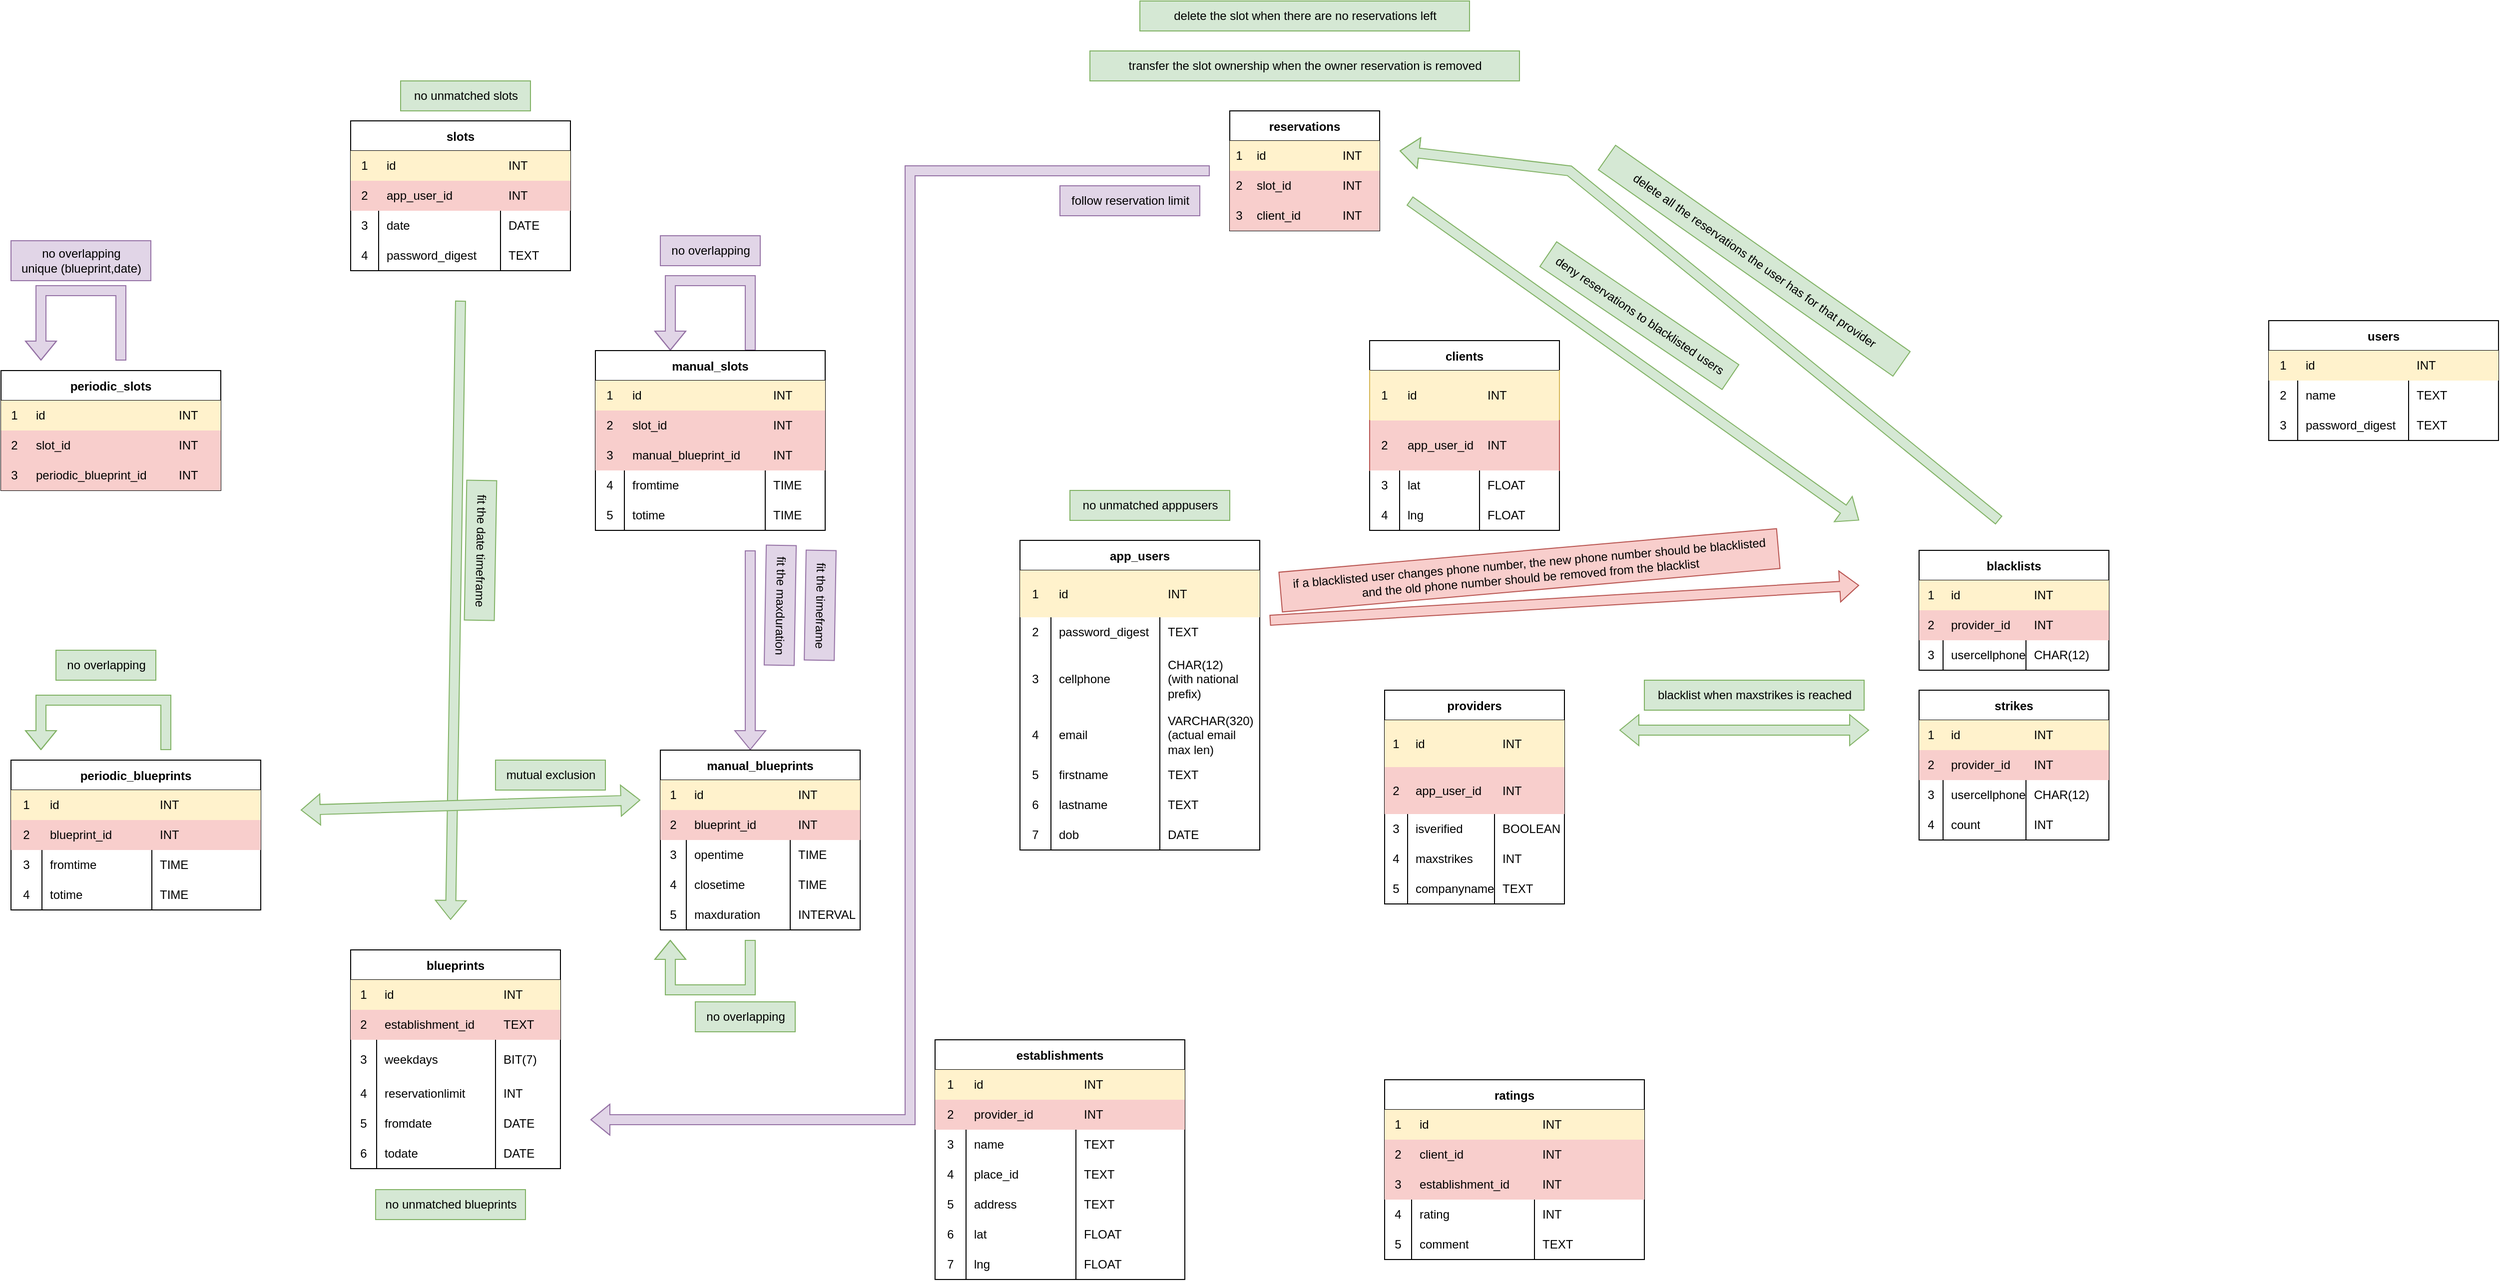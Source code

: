 <mxfile version="20.3.0" type="device"><diagram id="MFqtMXDh9N-7b9IdmwzD" name="Page-1"><mxGraphModel dx="3698" dy="1281" grid="1" gridSize="10" guides="1" tooltips="1" connect="1" arrows="1" fold="1" page="1" pageScale="1" pageWidth="1920" pageHeight="1200" math="0" shadow="0"><root><mxCell id="0"/><mxCell id="1" parent="0"/><mxCell id="uMW_TcSKmZ-UEczEdqZ4-249" value="" style="shape=flexArrow;endArrow=classic;html=1;rounded=0;fillColor=#d5e8d4;strokeColor=#82b366;" parent="1" edge="1"><mxGeometry width="50" height="50" relative="1" as="geometry"><mxPoint x="-400" y="700" as="sourcePoint"/><mxPoint x="-410" y="1320" as="targetPoint"/></mxGeometry></mxCell><mxCell id="uMW_TcSKmZ-UEczEdqZ4-250" value="fit the date timeframe" style="text;html=1;align=center;verticalAlign=middle;resizable=0;points=[];autosize=1;strokeColor=#82b366;fillColor=#d5e8d4;rotation=91;" parent="1" vertex="1"><mxGeometry x="-450" y="935" width="140" height="30" as="geometry"/></mxCell><mxCell id="uMW_TcSKmZ-UEczEdqZ4-251" style="rounded=0;orthogonalLoop=1;jettySize=auto;html=1;exitX=0.5;exitY=0;exitDx=0;exitDy=0;shape=flexArrow;edgeStyle=orthogonalEdgeStyle;entryX=0;entryY=0;entryDx=0;entryDy=0;fillColor=#e1d5e7;strokeColor=#9673a6;" parent="1" edge="1"><mxGeometry relative="1" as="geometry"><mxPoint x="-820" y="760" as="targetPoint"/><Array as="points"><mxPoint x="-740" y="690"/><mxPoint x="-820" y="690"/></Array><mxPoint x="-740" y="760" as="sourcePoint"/></mxGeometry></mxCell><mxCell id="uMW_TcSKmZ-UEczEdqZ4-252" value="no overlapping&lt;br&gt;unique (blueprint,date)" style="text;html=1;align=center;verticalAlign=middle;resizable=0;points=[];autosize=1;strokeColor=#9673a6;fillColor=#e1d5e7;" parent="1" vertex="1"><mxGeometry x="-850" y="640" width="140" height="40" as="geometry"/></mxCell><mxCell id="uMW_TcSKmZ-UEczEdqZ4-254" style="edgeStyle=orthogonalEdgeStyle;shape=flexArrow;rounded=0;orthogonalLoop=1;jettySize=auto;html=1;exitX=0.5;exitY=0;exitDx=0;exitDy=0;entryX=0;entryY=0;entryDx=0;entryDy=0;fontColor=#000000;fillColor=#d5e8d4;strokeColor=#82b366;" parent="1" edge="1"><mxGeometry relative="1" as="geometry"><Array as="points"><mxPoint x="-695" y="1100"/><mxPoint x="-820" y="1100"/></Array><mxPoint x="-695" y="1150" as="sourcePoint"/><mxPoint x="-820" y="1150" as="targetPoint"/></mxGeometry></mxCell><mxCell id="uMW_TcSKmZ-UEczEdqZ4-255" value="no overlapping" style="text;html=1;align=center;verticalAlign=middle;resizable=0;points=[];autosize=1;strokeColor=#82b366;fillColor=#d5e8d4;" parent="1" vertex="1"><mxGeometry x="-805" y="1050" width="100" height="30" as="geometry"/></mxCell><mxCell id="uMW_TcSKmZ-UEczEdqZ4-256" value="" style="shape=flexArrow;endArrow=classic;html=1;rounded=0;fillColor=#e1d5e7;strokeColor=#9673a6;entryX=0.5;entryY=0;entryDx=0;entryDy=0;" parent="1" edge="1"><mxGeometry width="50" height="50" relative="1" as="geometry"><mxPoint x="-110" y="950" as="sourcePoint"/><mxPoint x="-110" y="1150" as="targetPoint"/></mxGeometry></mxCell><mxCell id="uMW_TcSKmZ-UEczEdqZ4-257" value="fit the timeframe" style="text;html=1;align=center;verticalAlign=middle;resizable=0;points=[];autosize=1;strokeColor=#9673a6;fillColor=#e1d5e7;rotation=91;" parent="1" vertex="1"><mxGeometry x="-95" y="990" width="110" height="30" as="geometry"/></mxCell><mxCell id="uMW_TcSKmZ-UEczEdqZ4-258" value="fit the maxduration" style="text;html=1;align=center;verticalAlign=middle;resizable=0;points=[];autosize=1;strokeColor=#9673a6;fillColor=#e1d5e7;rotation=91;" parent="1" vertex="1"><mxGeometry x="-140" y="990" width="120" height="30" as="geometry"/></mxCell><mxCell id="uMW_TcSKmZ-UEczEdqZ4-261" value="no unmatched blueprints" style="text;html=1;align=center;verticalAlign=middle;resizable=0;points=[];autosize=1;strokeColor=#82b366;fillColor=#d5e8d4;" parent="1" vertex="1"><mxGeometry x="-485" y="1590" width="150" height="30" as="geometry"/></mxCell><mxCell id="uMW_TcSKmZ-UEczEdqZ4-263" value="" style="shape=flexArrow;endArrow=classic;startArrow=classic;html=1;rounded=0;fontColor=#000000;fillColor=#d5e8d4;strokeColor=#82b366;" parent="1" edge="1"><mxGeometry width="100" height="100" relative="1" as="geometry"><mxPoint x="-560" y="1210" as="sourcePoint"/><mxPoint x="-220" y="1200" as="targetPoint"/></mxGeometry></mxCell><mxCell id="uMW_TcSKmZ-UEczEdqZ4-264" value="mutual exclusion" style="text;html=1;align=center;verticalAlign=middle;resizable=0;points=[];autosize=1;strokeColor=#82b366;fillColor=#d5e8d4;" parent="1" vertex="1"><mxGeometry x="-365" y="1160" width="110" height="30" as="geometry"/></mxCell><mxCell id="uMW_TcSKmZ-UEczEdqZ4-265" style="edgeStyle=orthogonalEdgeStyle;shape=flexArrow;rounded=0;orthogonalLoop=1;jettySize=auto;html=1;fontColor=#000000;fillColor=#d5e8d4;strokeColor=#82b366;" parent="1" edge="1"><mxGeometry relative="1" as="geometry"><mxPoint x="-110" y="1340" as="sourcePoint"/><mxPoint x="-190" y="1340" as="targetPoint"/><Array as="points"><mxPoint x="-110" y="1390"/><mxPoint x="-190" y="1390"/></Array></mxGeometry></mxCell><mxCell id="uMW_TcSKmZ-UEczEdqZ4-266" value="no overlapping" style="text;html=1;align=center;verticalAlign=middle;resizable=0;points=[];autosize=1;strokeColor=#82b366;fillColor=#d5e8d4;" parent="1" vertex="1"><mxGeometry x="-165" y="1402" width="100" height="30" as="geometry"/></mxCell><mxCell id="uMW_TcSKmZ-UEczEdqZ4-267" value="" style="shape=flexArrow;endArrow=classic;html=1;rounded=0;fillColor=#e1d5e7;strokeColor=#9673a6;edgeStyle=orthogonalEdgeStyle;" parent="1" edge="1"><mxGeometry width="50" height="50" relative="1" as="geometry"><mxPoint x="350" y="570" as="sourcePoint"/><mxPoint x="-270" y="1520" as="targetPoint"/><Array as="points"><mxPoint x="50" y="570"/><mxPoint x="50" y="1520"/></Array></mxGeometry></mxCell><mxCell id="uMW_TcSKmZ-UEczEdqZ4-268" value="follow reservation limit" style="text;html=1;align=center;verticalAlign=middle;resizable=0;points=[];autosize=1;strokeColor=#9673a6;fillColor=#e1d5e7;" parent="1" vertex="1"><mxGeometry x="200" y="585" width="140" height="30" as="geometry"/></mxCell><mxCell id="uMW_TcSKmZ-UEczEdqZ4-269" value="" style="shape=flexArrow;endArrow=classic;html=1;rounded=0;fillColor=#d5e8d4;strokeColor=#82b366;" parent="1" edge="1"><mxGeometry width="50" height="50" relative="1" as="geometry"><mxPoint x="550" y="600" as="sourcePoint"/><mxPoint x="1000" y="920" as="targetPoint"/></mxGeometry></mxCell><mxCell id="uMW_TcSKmZ-UEczEdqZ4-270" value="if a blacklisted user changes phone number, the new phone number should be blacklisted&lt;br&gt;and the old phone number should be removed from the blacklist" style="text;html=1;align=center;verticalAlign=middle;resizable=0;points=[];autosize=1;strokeColor=#b85450;fillColor=#f8cecc;rotation=-5;" parent="1" vertex="1"><mxGeometry x="420" y="950" width="500" height="40" as="geometry"/></mxCell><mxCell id="uMW_TcSKmZ-UEczEdqZ4-271" value="" style="shape=flexArrow;endArrow=classic;html=1;rounded=0;fillColor=#d5e8d4;strokeColor=#82b366;startArrow=block;" parent="1" edge="1"><mxGeometry width="50" height="50" relative="1" as="geometry"><mxPoint x="1010" y="1130" as="sourcePoint"/><mxPoint x="760" y="1130" as="targetPoint"/></mxGeometry></mxCell><mxCell id="uMW_TcSKmZ-UEczEdqZ4-272" value="blacklist when maxstrikes is reached" style="text;html=1;align=center;verticalAlign=middle;resizable=0;points=[];autosize=1;strokeColor=#82b366;fillColor=#d5e8d4;rotation=0;" parent="1" vertex="1"><mxGeometry x="785" y="1080" width="220" height="30" as="geometry"/></mxCell><mxCell id="uMW_TcSKmZ-UEczEdqZ4-273" value="" style="shape=flexArrow;endArrow=classic;html=1;rounded=0;fillColor=#f8cecc;strokeColor=#b85450;" parent="1" edge="1"><mxGeometry width="50" height="50" relative="1" as="geometry"><mxPoint x="410" y="1020" as="sourcePoint"/><mxPoint x="1000" y="985" as="targetPoint"/></mxGeometry></mxCell><mxCell id="v_gVqUzSXEkTX6X9law4-1" value="no unmatched apppusers" style="text;html=1;align=center;verticalAlign=middle;resizable=0;points=[];autosize=1;strokeColor=#82b366;fillColor=#d5e8d4;rotation=0;" parent="1" vertex="1"><mxGeometry x="210" y="890" width="160" height="30" as="geometry"/></mxCell><mxCell id="v_gVqUzSXEkTX6X9law4-2" style="rounded=0;orthogonalLoop=1;jettySize=auto;html=1;exitX=0.5;exitY=0;exitDx=0;exitDy=0;shape=flexArrow;edgeStyle=orthogonalEdgeStyle;entryX=0;entryY=0;entryDx=0;entryDy=0;fillColor=#e1d5e7;strokeColor=#9673a6;" parent="1" edge="1"><mxGeometry relative="1" as="geometry"><mxPoint x="-190" y="750" as="targetPoint"/><Array as="points"><mxPoint x="-110" y="680"/><mxPoint x="-190" y="680"/></Array><mxPoint x="-110" y="750" as="sourcePoint"/></mxGeometry></mxCell><mxCell id="v_gVqUzSXEkTX6X9law4-3" value="no overlapping" style="text;html=1;align=center;verticalAlign=middle;resizable=0;points=[];autosize=1;strokeColor=#9673a6;fillColor=#e1d5e7;" parent="1" vertex="1"><mxGeometry x="-200" y="635" width="100" height="30" as="geometry"/></mxCell><mxCell id="v_gVqUzSXEkTX6X9law4-4" value="no unmatched slots" style="text;html=1;align=center;verticalAlign=middle;resizable=0;points=[];autosize=1;strokeColor=#82b366;fillColor=#d5e8d4;" parent="1" vertex="1"><mxGeometry x="-460" y="480" width="130" height="30" as="geometry"/></mxCell><mxCell id="v_gVqUzSXEkTX6X9law4-13" value="deny reservations to blacklisted users" style="text;html=1;align=center;verticalAlign=middle;resizable=0;points=[];autosize=1;strokeColor=#82b366;fillColor=#d5e8d4;rotation=34;" parent="1" vertex="1"><mxGeometry x="670" y="700" width="220" height="30" as="geometry"/></mxCell><mxCell id="XRHU_7CBmGucRFGROl1x-3" value="periodic_slots" style="shape=table;startSize=30;container=1;collapsible=0;childLayout=tableLayout;fixedRows=1;rowLines=0;fontStyle=1;" parent="1" vertex="1"><mxGeometry x="-860" y="770" width="220" height="120" as="geometry"/></mxCell><mxCell id="XRHU_7CBmGucRFGROl1x-4" value="" style="shape=tableRow;horizontal=0;startSize=0;swimlaneHead=0;swimlaneBody=0;top=0;left=0;bottom=0;right=0;collapsible=0;dropTarget=0;fillColor=#fff2cc;points=[[0,0.5],[1,0.5]];portConstraint=eastwest;strokeColor=#d6b656;" parent="XRHU_7CBmGucRFGROl1x-3" vertex="1"><mxGeometry y="30" width="220" height="30" as="geometry"/></mxCell><mxCell id="XRHU_7CBmGucRFGROl1x-5" value="1" style="shape=partialRectangle;html=1;whiteSpace=wrap;connectable=0;fillColor=none;top=0;left=0;bottom=0;right=0;overflow=hidden;pointerEvents=1;" parent="XRHU_7CBmGucRFGROl1x-4" vertex="1"><mxGeometry width="27" height="30" as="geometry"><mxRectangle width="27" height="30" as="alternateBounds"/></mxGeometry></mxCell><mxCell id="XRHU_7CBmGucRFGROl1x-6" value="id" style="shape=partialRectangle;html=1;whiteSpace=wrap;connectable=0;fillColor=none;top=0;left=0;bottom=0;right=0;align=left;spacingLeft=6;overflow=hidden;" parent="XRHU_7CBmGucRFGROl1x-4" vertex="1"><mxGeometry x="27" width="143" height="30" as="geometry"><mxRectangle width="143" height="30" as="alternateBounds"/></mxGeometry></mxCell><mxCell id="XRHU_7CBmGucRFGROl1x-7" value="INT" style="shape=partialRectangle;html=1;whiteSpace=wrap;connectable=0;fillColor=none;top=0;left=0;bottom=0;right=0;align=left;spacingLeft=6;overflow=hidden;" parent="XRHU_7CBmGucRFGROl1x-4" vertex="1"><mxGeometry x="170" width="50" height="30" as="geometry"><mxRectangle width="50" height="30" as="alternateBounds"/></mxGeometry></mxCell><mxCell id="v3LwbU1Lzf4MSGBFKV4N-5" style="shape=tableRow;horizontal=0;startSize=0;swimlaneHead=0;swimlaneBody=0;top=0;left=0;bottom=0;right=0;collapsible=0;dropTarget=0;fillColor=#f8cecc;points=[[0,0.5],[1,0.5]];portConstraint=eastwest;strokeColor=#b85450;" parent="XRHU_7CBmGucRFGROl1x-3" vertex="1"><mxGeometry y="60" width="220" height="30" as="geometry"/></mxCell><mxCell id="v3LwbU1Lzf4MSGBFKV4N-6" value="2" style="shape=partialRectangle;html=1;whiteSpace=wrap;connectable=0;fillColor=none;top=0;left=0;bottom=0;right=0;overflow=hidden;pointerEvents=1;" parent="v3LwbU1Lzf4MSGBFKV4N-5" vertex="1"><mxGeometry width="27" height="30" as="geometry"><mxRectangle width="27" height="30" as="alternateBounds"/></mxGeometry></mxCell><mxCell id="v3LwbU1Lzf4MSGBFKV4N-7" value="slot_id" style="shape=partialRectangle;html=1;whiteSpace=wrap;connectable=0;fillColor=none;top=0;left=0;bottom=0;right=0;align=left;spacingLeft=6;overflow=hidden;" parent="v3LwbU1Lzf4MSGBFKV4N-5" vertex="1"><mxGeometry x="27" width="143" height="30" as="geometry"><mxRectangle width="143" height="30" as="alternateBounds"/></mxGeometry></mxCell><mxCell id="v3LwbU1Lzf4MSGBFKV4N-8" value="INT" style="shape=partialRectangle;html=1;whiteSpace=wrap;connectable=0;fillColor=none;top=0;left=0;bottom=0;right=0;align=left;spacingLeft=6;overflow=hidden;" parent="v3LwbU1Lzf4MSGBFKV4N-5" vertex="1"><mxGeometry x="170" width="50" height="30" as="geometry"><mxRectangle width="50" height="30" as="alternateBounds"/></mxGeometry></mxCell><mxCell id="XRHU_7CBmGucRFGROl1x-8" value="" style="shape=tableRow;horizontal=0;startSize=0;swimlaneHead=0;swimlaneBody=0;top=0;left=0;bottom=0;right=0;collapsible=0;dropTarget=0;fillColor=#f8cecc;points=[[0,0.5],[1,0.5]];portConstraint=eastwest;strokeColor=#b85450;" parent="XRHU_7CBmGucRFGROl1x-3" vertex="1"><mxGeometry y="90" width="220" height="30" as="geometry"/></mxCell><mxCell id="XRHU_7CBmGucRFGROl1x-9" value="3" style="shape=partialRectangle;html=1;whiteSpace=wrap;connectable=0;fillColor=none;top=0;left=0;bottom=0;right=0;overflow=hidden;" parent="XRHU_7CBmGucRFGROl1x-8" vertex="1"><mxGeometry width="27" height="30" as="geometry"><mxRectangle width="27" height="30" as="alternateBounds"/></mxGeometry></mxCell><mxCell id="XRHU_7CBmGucRFGROl1x-10" value="periodic_blueprint_id" style="shape=partialRectangle;html=1;whiteSpace=wrap;connectable=0;fillColor=none;top=0;left=0;bottom=0;right=0;align=left;spacingLeft=6;overflow=hidden;" parent="XRHU_7CBmGucRFGROl1x-8" vertex="1"><mxGeometry x="27" width="143" height="30" as="geometry"><mxRectangle width="143" height="30" as="alternateBounds"/></mxGeometry></mxCell><mxCell id="XRHU_7CBmGucRFGROl1x-11" value="INT" style="shape=partialRectangle;html=1;whiteSpace=wrap;connectable=0;fillColor=none;top=0;left=0;bottom=0;right=0;align=left;spacingLeft=6;overflow=hidden;" parent="XRHU_7CBmGucRFGROl1x-8" vertex="1"><mxGeometry x="170" width="50" height="30" as="geometry"><mxRectangle width="50" height="30" as="alternateBounds"/></mxGeometry></mxCell><mxCell id="XRHU_7CBmGucRFGROl1x-12" value="manual_slots" style="shape=table;startSize=30;container=1;collapsible=0;childLayout=tableLayout;fixedRows=1;rowLines=0;fontStyle=1;" parent="1" vertex="1"><mxGeometry x="-265" y="750" width="230" height="180" as="geometry"/></mxCell><mxCell id="XRHU_7CBmGucRFGROl1x-13" value="" style="shape=tableRow;horizontal=0;startSize=0;swimlaneHead=0;swimlaneBody=0;top=0;left=0;bottom=0;right=0;collapsible=0;dropTarget=0;fillColor=#fff2cc;points=[[0,0.5],[1,0.5]];portConstraint=eastwest;strokeColor=#d6b656;" parent="XRHU_7CBmGucRFGROl1x-12" vertex="1"><mxGeometry y="30" width="230" height="30" as="geometry"/></mxCell><mxCell id="XRHU_7CBmGucRFGROl1x-14" value="1" style="shape=partialRectangle;html=1;whiteSpace=wrap;connectable=0;fillColor=none;top=0;left=0;bottom=0;right=0;overflow=hidden;pointerEvents=1;" parent="XRHU_7CBmGucRFGROl1x-13" vertex="1"><mxGeometry width="29" height="30" as="geometry"><mxRectangle width="29" height="30" as="alternateBounds"/></mxGeometry></mxCell><mxCell id="XRHU_7CBmGucRFGROl1x-15" value="id" style="shape=partialRectangle;html=1;whiteSpace=wrap;connectable=0;fillColor=none;top=0;left=0;bottom=0;right=0;align=left;spacingLeft=6;overflow=hidden;" parent="XRHU_7CBmGucRFGROl1x-13" vertex="1"><mxGeometry x="29" width="141" height="30" as="geometry"><mxRectangle width="141" height="30" as="alternateBounds"/></mxGeometry></mxCell><mxCell id="XRHU_7CBmGucRFGROl1x-16" value="INT" style="shape=partialRectangle;html=1;whiteSpace=wrap;connectable=0;fillColor=none;top=0;left=0;bottom=0;right=0;align=left;spacingLeft=6;overflow=hidden;" parent="XRHU_7CBmGucRFGROl1x-13" vertex="1"><mxGeometry x="170" width="60" height="30" as="geometry"><mxRectangle width="60" height="30" as="alternateBounds"/></mxGeometry></mxCell><mxCell id="v3LwbU1Lzf4MSGBFKV4N-1" style="shape=tableRow;horizontal=0;startSize=0;swimlaneHead=0;swimlaneBody=0;top=0;left=0;bottom=0;right=0;collapsible=0;dropTarget=0;fillColor=#f8cecc;points=[[0,0.5],[1,0.5]];portConstraint=eastwest;strokeColor=#b85450;" parent="XRHU_7CBmGucRFGROl1x-12" vertex="1"><mxGeometry y="60" width="230" height="30" as="geometry"/></mxCell><mxCell id="v3LwbU1Lzf4MSGBFKV4N-2" value="2" style="shape=partialRectangle;html=1;whiteSpace=wrap;connectable=0;fillColor=none;top=0;left=0;bottom=0;right=0;overflow=hidden;pointerEvents=1;" parent="v3LwbU1Lzf4MSGBFKV4N-1" vertex="1"><mxGeometry width="29" height="30" as="geometry"><mxRectangle width="29" height="30" as="alternateBounds"/></mxGeometry></mxCell><mxCell id="v3LwbU1Lzf4MSGBFKV4N-3" value="slot_id" style="shape=partialRectangle;html=1;whiteSpace=wrap;connectable=0;fillColor=none;top=0;left=0;bottom=0;right=0;align=left;spacingLeft=6;overflow=hidden;" parent="v3LwbU1Lzf4MSGBFKV4N-1" vertex="1"><mxGeometry x="29" width="141" height="30" as="geometry"><mxRectangle width="141" height="30" as="alternateBounds"/></mxGeometry></mxCell><mxCell id="v3LwbU1Lzf4MSGBFKV4N-4" value="INT" style="shape=partialRectangle;html=1;whiteSpace=wrap;connectable=0;fillColor=none;top=0;left=0;bottom=0;right=0;align=left;spacingLeft=6;overflow=hidden;" parent="v3LwbU1Lzf4MSGBFKV4N-1" vertex="1"><mxGeometry x="170" width="60" height="30" as="geometry"><mxRectangle width="60" height="30" as="alternateBounds"/></mxGeometry></mxCell><mxCell id="XRHU_7CBmGucRFGROl1x-17" style="shape=tableRow;horizontal=0;startSize=0;swimlaneHead=0;swimlaneBody=0;top=0;left=0;bottom=0;right=0;collapsible=0;dropTarget=0;fillColor=#f8cecc;points=[[0,0.5],[1,0.5]];portConstraint=eastwest;strokeColor=#b85450;" parent="XRHU_7CBmGucRFGROl1x-12" vertex="1"><mxGeometry y="90" width="230" height="30" as="geometry"/></mxCell><mxCell id="XRHU_7CBmGucRFGROl1x-18" value="3" style="shape=partialRectangle;html=1;whiteSpace=wrap;connectable=0;fillColor=none;top=0;left=0;bottom=0;right=0;overflow=hidden;pointerEvents=1;" parent="XRHU_7CBmGucRFGROl1x-17" vertex="1"><mxGeometry width="29" height="30" as="geometry"><mxRectangle width="29" height="30" as="alternateBounds"/></mxGeometry></mxCell><mxCell id="XRHU_7CBmGucRFGROl1x-19" value="manual_blueprint_id" style="shape=partialRectangle;html=1;whiteSpace=wrap;connectable=0;fillColor=none;top=0;left=0;bottom=0;right=0;align=left;spacingLeft=6;overflow=hidden;" parent="XRHU_7CBmGucRFGROl1x-17" vertex="1"><mxGeometry x="29" width="141" height="30" as="geometry"><mxRectangle width="141" height="30" as="alternateBounds"/></mxGeometry></mxCell><mxCell id="XRHU_7CBmGucRFGROl1x-20" value="INT" style="shape=partialRectangle;html=1;whiteSpace=wrap;connectable=0;fillColor=none;top=0;left=0;bottom=0;right=0;align=left;spacingLeft=6;overflow=hidden;" parent="XRHU_7CBmGucRFGROl1x-17" vertex="1"><mxGeometry x="170" width="60" height="30" as="geometry"><mxRectangle width="60" height="30" as="alternateBounds"/></mxGeometry></mxCell><mxCell id="XRHU_7CBmGucRFGROl1x-21" value="" style="shape=tableRow;horizontal=0;startSize=0;swimlaneHead=0;swimlaneBody=0;top=0;left=0;bottom=0;right=0;collapsible=0;dropTarget=0;fillColor=none;points=[[0,0.5],[1,0.5]];portConstraint=eastwest;" parent="XRHU_7CBmGucRFGROl1x-12" vertex="1"><mxGeometry y="120" width="230" height="30" as="geometry"/></mxCell><mxCell id="XRHU_7CBmGucRFGROl1x-22" value="4" style="shape=partialRectangle;html=1;whiteSpace=wrap;connectable=0;fillColor=none;top=0;left=0;bottom=0;right=0;overflow=hidden;" parent="XRHU_7CBmGucRFGROl1x-21" vertex="1"><mxGeometry width="29" height="30" as="geometry"><mxRectangle width="29" height="30" as="alternateBounds"/></mxGeometry></mxCell><mxCell id="XRHU_7CBmGucRFGROl1x-23" value="fromtime" style="shape=partialRectangle;html=1;whiteSpace=wrap;connectable=0;fillColor=none;top=0;left=0;bottom=0;right=0;align=left;spacingLeft=6;overflow=hidden;" parent="XRHU_7CBmGucRFGROl1x-21" vertex="1"><mxGeometry x="29" width="141" height="30" as="geometry"><mxRectangle width="141" height="30" as="alternateBounds"/></mxGeometry></mxCell><mxCell id="XRHU_7CBmGucRFGROl1x-24" value="TIME" style="shape=partialRectangle;html=1;whiteSpace=wrap;connectable=0;fillColor=none;top=0;left=0;bottom=0;right=0;align=left;spacingLeft=6;overflow=hidden;" parent="XRHU_7CBmGucRFGROl1x-21" vertex="1"><mxGeometry x="170" width="60" height="30" as="geometry"><mxRectangle width="60" height="30" as="alternateBounds"/></mxGeometry></mxCell><mxCell id="XRHU_7CBmGucRFGROl1x-25" value="" style="shape=tableRow;horizontal=0;startSize=0;swimlaneHead=0;swimlaneBody=0;top=0;left=0;bottom=0;right=0;collapsible=0;dropTarget=0;fillColor=none;points=[[0,0.5],[1,0.5]];portConstraint=eastwest;" parent="XRHU_7CBmGucRFGROl1x-12" vertex="1"><mxGeometry y="150" width="230" height="30" as="geometry"/></mxCell><mxCell id="XRHU_7CBmGucRFGROl1x-26" value="5" style="shape=partialRectangle;html=1;whiteSpace=wrap;connectable=0;fillColor=none;top=0;left=0;bottom=0;right=0;overflow=hidden;" parent="XRHU_7CBmGucRFGROl1x-25" vertex="1"><mxGeometry width="29" height="30" as="geometry"><mxRectangle width="29" height="30" as="alternateBounds"/></mxGeometry></mxCell><mxCell id="XRHU_7CBmGucRFGROl1x-27" value="totime" style="shape=partialRectangle;html=1;whiteSpace=wrap;connectable=0;fillColor=none;top=0;left=0;bottom=0;right=0;align=left;spacingLeft=6;overflow=hidden;" parent="XRHU_7CBmGucRFGROl1x-25" vertex="1"><mxGeometry x="29" width="141" height="30" as="geometry"><mxRectangle width="141" height="30" as="alternateBounds"/></mxGeometry></mxCell><mxCell id="XRHU_7CBmGucRFGROl1x-28" value="TIME" style="shape=partialRectangle;html=1;whiteSpace=wrap;connectable=0;fillColor=none;top=0;left=0;bottom=0;right=0;align=left;spacingLeft=6;overflow=hidden;" parent="XRHU_7CBmGucRFGROl1x-25" vertex="1"><mxGeometry x="170" width="60" height="30" as="geometry"><mxRectangle width="60" height="30" as="alternateBounds"/></mxGeometry></mxCell><mxCell id="XRHU_7CBmGucRFGROl1x-29" value="users" style="shape=table;startSize=30;container=1;collapsible=0;childLayout=tableLayout;fixedRows=1;rowLines=0;fontStyle=1;" parent="1" vertex="1"><mxGeometry x="1410" y="720" width="230" height="120" as="geometry"/></mxCell><mxCell id="XRHU_7CBmGucRFGROl1x-30" value="" style="shape=tableRow;horizontal=0;startSize=0;swimlaneHead=0;swimlaneBody=0;top=0;left=0;bottom=0;right=0;collapsible=0;dropTarget=0;fillColor=#fff2cc;points=[[0,0.5],[1,0.5]];portConstraint=eastwest;strokeColor=#d6b656;" parent="XRHU_7CBmGucRFGROl1x-29" vertex="1"><mxGeometry y="30" width="230" height="30" as="geometry"/></mxCell><mxCell id="XRHU_7CBmGucRFGROl1x-31" value="1" style="shape=partialRectangle;html=1;whiteSpace=wrap;connectable=0;fillColor=none;top=0;left=0;bottom=0;right=0;overflow=hidden;pointerEvents=1;" parent="XRHU_7CBmGucRFGROl1x-30" vertex="1"><mxGeometry width="29" height="30" as="geometry"><mxRectangle width="29" height="30" as="alternateBounds"/></mxGeometry></mxCell><mxCell id="XRHU_7CBmGucRFGROl1x-32" value="id" style="shape=partialRectangle;html=1;whiteSpace=wrap;connectable=0;fillColor=none;top=0;left=0;bottom=0;right=0;align=left;spacingLeft=6;overflow=hidden;" parent="XRHU_7CBmGucRFGROl1x-30" vertex="1"><mxGeometry x="29" width="111" height="30" as="geometry"><mxRectangle width="111" height="30" as="alternateBounds"/></mxGeometry></mxCell><mxCell id="XRHU_7CBmGucRFGROl1x-33" value="INT" style="shape=partialRectangle;html=1;whiteSpace=wrap;connectable=0;fillColor=none;top=0;left=0;bottom=0;right=0;align=left;spacingLeft=6;overflow=hidden;" parent="XRHU_7CBmGucRFGROl1x-30" vertex="1"><mxGeometry x="140" width="90" height="30" as="geometry"><mxRectangle width="90" height="30" as="alternateBounds"/></mxGeometry></mxCell><mxCell id="XRHU_7CBmGucRFGROl1x-34" style="shape=tableRow;horizontal=0;startSize=0;swimlaneHead=0;swimlaneBody=0;top=0;left=0;bottom=0;right=0;collapsible=0;dropTarget=0;fillColor=none;points=[[0,0.5],[1,0.5]];portConstraint=eastwest;" parent="XRHU_7CBmGucRFGROl1x-29" vertex="1"><mxGeometry y="60" width="230" height="30" as="geometry"/></mxCell><mxCell id="XRHU_7CBmGucRFGROl1x-35" value="2" style="shape=partialRectangle;html=1;whiteSpace=wrap;connectable=0;fillColor=none;top=0;left=0;bottom=0;right=0;overflow=hidden;pointerEvents=1;" parent="XRHU_7CBmGucRFGROl1x-34" vertex="1"><mxGeometry width="29" height="30" as="geometry"><mxRectangle width="29" height="30" as="alternateBounds"/></mxGeometry></mxCell><mxCell id="XRHU_7CBmGucRFGROl1x-36" value="name" style="shape=partialRectangle;html=1;whiteSpace=wrap;connectable=0;fillColor=none;top=0;left=0;bottom=0;right=0;align=left;spacingLeft=6;overflow=hidden;" parent="XRHU_7CBmGucRFGROl1x-34" vertex="1"><mxGeometry x="29" width="111" height="30" as="geometry"><mxRectangle width="111" height="30" as="alternateBounds"/></mxGeometry></mxCell><mxCell id="XRHU_7CBmGucRFGROl1x-37" value="TEXT" style="shape=partialRectangle;html=1;whiteSpace=wrap;connectable=0;fillColor=none;top=0;left=0;bottom=0;right=0;align=left;spacingLeft=6;overflow=hidden;" parent="XRHU_7CBmGucRFGROl1x-34" vertex="1"><mxGeometry x="140" width="90" height="30" as="geometry"><mxRectangle width="90" height="30" as="alternateBounds"/></mxGeometry></mxCell><mxCell id="XRHU_7CBmGucRFGROl1x-38" style="shape=tableRow;horizontal=0;startSize=0;swimlaneHead=0;swimlaneBody=0;top=0;left=0;bottom=0;right=0;collapsible=0;dropTarget=0;fillColor=none;points=[[0,0.5],[1,0.5]];portConstraint=eastwest;" parent="XRHU_7CBmGucRFGROl1x-29" vertex="1"><mxGeometry y="90" width="230" height="30" as="geometry"/></mxCell><mxCell id="XRHU_7CBmGucRFGROl1x-39" value="3" style="shape=partialRectangle;html=1;whiteSpace=wrap;connectable=0;fillColor=none;top=0;left=0;bottom=0;right=0;overflow=hidden;pointerEvents=1;" parent="XRHU_7CBmGucRFGROl1x-38" vertex="1"><mxGeometry width="29" height="30" as="geometry"><mxRectangle width="29" height="30" as="alternateBounds"/></mxGeometry></mxCell><mxCell id="XRHU_7CBmGucRFGROl1x-40" value="password_digest" style="shape=partialRectangle;html=1;whiteSpace=wrap;connectable=0;fillColor=none;top=0;left=0;bottom=0;right=0;align=left;spacingLeft=6;overflow=hidden;" parent="XRHU_7CBmGucRFGROl1x-38" vertex="1"><mxGeometry x="29" width="111" height="30" as="geometry"><mxRectangle width="111" height="30" as="alternateBounds"/></mxGeometry></mxCell><mxCell id="XRHU_7CBmGucRFGROl1x-41" value="TEXT" style="shape=partialRectangle;html=1;whiteSpace=wrap;connectable=0;fillColor=none;top=0;left=0;bottom=0;right=0;align=left;spacingLeft=6;overflow=hidden;" parent="XRHU_7CBmGucRFGROl1x-38" vertex="1"><mxGeometry x="140" width="90" height="30" as="geometry"><mxRectangle width="90" height="30" as="alternateBounds"/></mxGeometry></mxCell><mxCell id="XRHU_7CBmGucRFGROl1x-42" value="app_users" style="shape=table;startSize=30;container=1;collapsible=0;childLayout=tableLayout;fixedRows=1;rowLines=0;fontStyle=1;" parent="1" vertex="1"><mxGeometry x="160" y="940" width="240" height="310" as="geometry"/></mxCell><mxCell id="XRHU_7CBmGucRFGROl1x-43" value="" style="shape=tableRow;horizontal=0;startSize=0;swimlaneHead=0;swimlaneBody=0;top=0;left=0;bottom=0;right=0;collapsible=0;dropTarget=0;fillColor=#fff2cc;points=[[0,0.5],[1,0.5]];portConstraint=eastwest;strokeColor=#d6b656;" parent="XRHU_7CBmGucRFGROl1x-42" vertex="1"><mxGeometry y="30" width="240" height="47" as="geometry"/></mxCell><mxCell id="XRHU_7CBmGucRFGROl1x-44" value="1" style="shape=partialRectangle;html=1;whiteSpace=wrap;connectable=0;fillColor=none;top=0;left=0;bottom=0;right=0;overflow=hidden;pointerEvents=1;" parent="XRHU_7CBmGucRFGROl1x-43" vertex="1"><mxGeometry width="31" height="47" as="geometry"><mxRectangle width="31" height="47" as="alternateBounds"/></mxGeometry></mxCell><mxCell id="XRHU_7CBmGucRFGROl1x-45" value="id" style="shape=partialRectangle;html=1;whiteSpace=wrap;connectable=0;fillColor=none;top=0;left=0;bottom=0;right=0;align=left;spacingLeft=6;overflow=hidden;" parent="XRHU_7CBmGucRFGROl1x-43" vertex="1"><mxGeometry x="31" width="109" height="47" as="geometry"><mxRectangle width="109" height="47" as="alternateBounds"/></mxGeometry></mxCell><mxCell id="XRHU_7CBmGucRFGROl1x-46" value="INT" style="shape=partialRectangle;html=1;whiteSpace=wrap;connectable=0;fillColor=none;top=0;left=0;bottom=0;right=0;align=left;spacingLeft=6;overflow=hidden;" parent="XRHU_7CBmGucRFGROl1x-43" vertex="1"><mxGeometry x="140" width="100" height="47" as="geometry"><mxRectangle width="100" height="47" as="alternateBounds"/></mxGeometry></mxCell><mxCell id="XRHU_7CBmGucRFGROl1x-47" style="shape=tableRow;horizontal=0;startSize=0;swimlaneHead=0;swimlaneBody=0;top=0;left=0;bottom=0;right=0;collapsible=0;dropTarget=0;fillColor=none;points=[[0,0.5],[1,0.5]];portConstraint=eastwest;" parent="XRHU_7CBmGucRFGROl1x-42" vertex="1"><mxGeometry y="77" width="240" height="30" as="geometry"/></mxCell><mxCell id="XRHU_7CBmGucRFGROl1x-48" value="2" style="shape=partialRectangle;html=1;whiteSpace=wrap;connectable=0;fillColor=none;top=0;left=0;bottom=0;right=0;overflow=hidden;pointerEvents=1;" parent="XRHU_7CBmGucRFGROl1x-47" vertex="1"><mxGeometry width="31" height="30" as="geometry"><mxRectangle width="31" height="30" as="alternateBounds"/></mxGeometry></mxCell><mxCell id="XRHU_7CBmGucRFGROl1x-49" value="password_digest" style="shape=partialRectangle;html=1;whiteSpace=wrap;connectable=0;fillColor=none;top=0;left=0;bottom=0;right=0;align=left;spacingLeft=6;overflow=hidden;" parent="XRHU_7CBmGucRFGROl1x-47" vertex="1"><mxGeometry x="31" width="109" height="30" as="geometry"><mxRectangle width="109" height="30" as="alternateBounds"/></mxGeometry></mxCell><mxCell id="XRHU_7CBmGucRFGROl1x-50" value="TEXT" style="shape=partialRectangle;html=1;whiteSpace=wrap;connectable=0;fillColor=none;top=0;left=0;bottom=0;right=0;align=left;spacingLeft=6;overflow=hidden;" parent="XRHU_7CBmGucRFGROl1x-47" vertex="1"><mxGeometry x="140" width="100" height="30" as="geometry"><mxRectangle width="100" height="30" as="alternateBounds"/></mxGeometry></mxCell><mxCell id="XRHU_7CBmGucRFGROl1x-51" style="shape=tableRow;horizontal=0;startSize=0;swimlaneHead=0;swimlaneBody=0;top=0;left=0;bottom=0;right=0;collapsible=0;dropTarget=0;fillColor=none;points=[[0,0.5],[1,0.5]];portConstraint=eastwest;" parent="XRHU_7CBmGucRFGROl1x-42" vertex="1"><mxGeometry y="107" width="240" height="63" as="geometry"/></mxCell><mxCell id="XRHU_7CBmGucRFGROl1x-52" value="3" style="shape=partialRectangle;html=1;whiteSpace=wrap;connectable=0;fillColor=none;top=0;left=0;bottom=0;right=0;overflow=hidden;pointerEvents=1;" parent="XRHU_7CBmGucRFGROl1x-51" vertex="1"><mxGeometry width="31" height="63" as="geometry"><mxRectangle width="31" height="63" as="alternateBounds"/></mxGeometry></mxCell><mxCell id="XRHU_7CBmGucRFGROl1x-53" value="cellphone" style="shape=partialRectangle;html=1;whiteSpace=wrap;connectable=0;fillColor=none;top=0;left=0;bottom=0;right=0;align=left;spacingLeft=6;overflow=hidden;" parent="XRHU_7CBmGucRFGROl1x-51" vertex="1"><mxGeometry x="31" width="109" height="63" as="geometry"><mxRectangle width="109" height="63" as="alternateBounds"/></mxGeometry></mxCell><mxCell id="XRHU_7CBmGucRFGROl1x-54" value="CHAR(12)&lt;br&gt;(with national prefix)" style="shape=partialRectangle;html=1;whiteSpace=wrap;connectable=0;fillColor=none;top=0;left=0;bottom=0;right=0;align=left;spacingLeft=6;overflow=hidden;" parent="XRHU_7CBmGucRFGROl1x-51" vertex="1"><mxGeometry x="140" width="100" height="63" as="geometry"><mxRectangle width="100" height="63" as="alternateBounds"/></mxGeometry></mxCell><mxCell id="XRHU_7CBmGucRFGROl1x-55" style="shape=tableRow;horizontal=0;startSize=0;swimlaneHead=0;swimlaneBody=0;top=0;left=0;bottom=0;right=0;collapsible=0;dropTarget=0;fillColor=none;points=[[0,0.5],[1,0.5]];portConstraint=eastwest;" parent="XRHU_7CBmGucRFGROl1x-42" vertex="1"><mxGeometry y="170" width="240" height="50" as="geometry"/></mxCell><mxCell id="XRHU_7CBmGucRFGROl1x-56" value="4" style="shape=partialRectangle;html=1;whiteSpace=wrap;connectable=0;fillColor=none;top=0;left=0;bottom=0;right=0;overflow=hidden;pointerEvents=1;" parent="XRHU_7CBmGucRFGROl1x-55" vertex="1"><mxGeometry width="31" height="50" as="geometry"><mxRectangle width="31" height="50" as="alternateBounds"/></mxGeometry></mxCell><mxCell id="XRHU_7CBmGucRFGROl1x-57" value="email" style="shape=partialRectangle;html=1;whiteSpace=wrap;connectable=0;fillColor=none;top=0;left=0;bottom=0;right=0;align=left;spacingLeft=6;overflow=hidden;" parent="XRHU_7CBmGucRFGROl1x-55" vertex="1"><mxGeometry x="31" width="109" height="50" as="geometry"><mxRectangle width="109" height="50" as="alternateBounds"/></mxGeometry></mxCell><mxCell id="XRHU_7CBmGucRFGROl1x-58" value="VARCHAR(320)&lt;br&gt;(actual email max len)" style="shape=partialRectangle;html=1;whiteSpace=wrap;connectable=0;fillColor=none;top=0;left=0;bottom=0;right=0;align=left;spacingLeft=6;overflow=hidden;" parent="XRHU_7CBmGucRFGROl1x-55" vertex="1"><mxGeometry x="140" width="100" height="50" as="geometry"><mxRectangle width="100" height="50" as="alternateBounds"/></mxGeometry></mxCell><mxCell id="XRHU_7CBmGucRFGROl1x-59" style="shape=tableRow;horizontal=0;startSize=0;swimlaneHead=0;swimlaneBody=0;top=0;left=0;bottom=0;right=0;collapsible=0;dropTarget=0;fillColor=none;points=[[0,0.5],[1,0.5]];portConstraint=eastwest;" parent="XRHU_7CBmGucRFGROl1x-42" vertex="1"><mxGeometry y="220" width="240" height="30" as="geometry"/></mxCell><mxCell id="XRHU_7CBmGucRFGROl1x-60" value="5" style="shape=partialRectangle;html=1;whiteSpace=wrap;connectable=0;fillColor=none;top=0;left=0;bottom=0;right=0;overflow=hidden;pointerEvents=1;" parent="XRHU_7CBmGucRFGROl1x-59" vertex="1"><mxGeometry width="31" height="30" as="geometry"><mxRectangle width="31" height="30" as="alternateBounds"/></mxGeometry></mxCell><mxCell id="XRHU_7CBmGucRFGROl1x-61" value="firstname" style="shape=partialRectangle;html=1;whiteSpace=wrap;connectable=0;fillColor=none;top=0;left=0;bottom=0;right=0;align=left;spacingLeft=6;overflow=hidden;" parent="XRHU_7CBmGucRFGROl1x-59" vertex="1"><mxGeometry x="31" width="109" height="30" as="geometry"><mxRectangle width="109" height="30" as="alternateBounds"/></mxGeometry></mxCell><mxCell id="XRHU_7CBmGucRFGROl1x-62" value="TEXT" style="shape=partialRectangle;html=1;whiteSpace=wrap;connectable=0;fillColor=none;top=0;left=0;bottom=0;right=0;align=left;spacingLeft=6;overflow=hidden;" parent="XRHU_7CBmGucRFGROl1x-59" vertex="1"><mxGeometry x="140" width="100" height="30" as="geometry"><mxRectangle width="100" height="30" as="alternateBounds"/></mxGeometry></mxCell><mxCell id="XRHU_7CBmGucRFGROl1x-63" style="shape=tableRow;horizontal=0;startSize=0;swimlaneHead=0;swimlaneBody=0;top=0;left=0;bottom=0;right=0;collapsible=0;dropTarget=0;fillColor=none;points=[[0,0.5],[1,0.5]];portConstraint=eastwest;" parent="XRHU_7CBmGucRFGROl1x-42" vertex="1"><mxGeometry y="250" width="240" height="30" as="geometry"/></mxCell><mxCell id="XRHU_7CBmGucRFGROl1x-64" value="6" style="shape=partialRectangle;html=1;whiteSpace=wrap;connectable=0;fillColor=none;top=0;left=0;bottom=0;right=0;overflow=hidden;pointerEvents=1;" parent="XRHU_7CBmGucRFGROl1x-63" vertex="1"><mxGeometry width="31" height="30" as="geometry"><mxRectangle width="31" height="30" as="alternateBounds"/></mxGeometry></mxCell><mxCell id="XRHU_7CBmGucRFGROl1x-65" value="lastname" style="shape=partialRectangle;html=1;whiteSpace=wrap;connectable=0;fillColor=none;top=0;left=0;bottom=0;right=0;align=left;spacingLeft=6;overflow=hidden;" parent="XRHU_7CBmGucRFGROl1x-63" vertex="1"><mxGeometry x="31" width="109" height="30" as="geometry"><mxRectangle width="109" height="30" as="alternateBounds"/></mxGeometry></mxCell><mxCell id="XRHU_7CBmGucRFGROl1x-66" value="TEXT" style="shape=partialRectangle;html=1;whiteSpace=wrap;connectable=0;fillColor=none;top=0;left=0;bottom=0;right=0;align=left;spacingLeft=6;overflow=hidden;" parent="XRHU_7CBmGucRFGROl1x-63" vertex="1"><mxGeometry x="140" width="100" height="30" as="geometry"><mxRectangle width="100" height="30" as="alternateBounds"/></mxGeometry></mxCell><mxCell id="XRHU_7CBmGucRFGROl1x-67" style="shape=tableRow;horizontal=0;startSize=0;swimlaneHead=0;swimlaneBody=0;top=0;left=0;bottom=0;right=0;collapsible=0;dropTarget=0;fillColor=none;points=[[0,0.5],[1,0.5]];portConstraint=eastwest;" parent="XRHU_7CBmGucRFGROl1x-42" vertex="1"><mxGeometry y="280" width="240" height="30" as="geometry"/></mxCell><mxCell id="XRHU_7CBmGucRFGROl1x-68" value="7" style="shape=partialRectangle;html=1;whiteSpace=wrap;connectable=0;fillColor=none;top=0;left=0;bottom=0;right=0;overflow=hidden;pointerEvents=1;" parent="XRHU_7CBmGucRFGROl1x-67" vertex="1"><mxGeometry width="31" height="30" as="geometry"><mxRectangle width="31" height="30" as="alternateBounds"/></mxGeometry></mxCell><mxCell id="XRHU_7CBmGucRFGROl1x-69" value="dob" style="shape=partialRectangle;html=1;whiteSpace=wrap;connectable=0;fillColor=none;top=0;left=0;bottom=0;right=0;align=left;spacingLeft=6;overflow=hidden;" parent="XRHU_7CBmGucRFGROl1x-67" vertex="1"><mxGeometry x="31" width="109" height="30" as="geometry"><mxRectangle width="109" height="30" as="alternateBounds"/></mxGeometry></mxCell><mxCell id="XRHU_7CBmGucRFGROl1x-70" value="DATE" style="shape=partialRectangle;html=1;whiteSpace=wrap;connectable=0;fillColor=none;top=0;left=0;bottom=0;right=0;align=left;spacingLeft=6;overflow=hidden;" parent="XRHU_7CBmGucRFGROl1x-67" vertex="1"><mxGeometry x="140" width="100" height="30" as="geometry"><mxRectangle width="100" height="30" as="alternateBounds"/></mxGeometry></mxCell><mxCell id="XRHU_7CBmGucRFGROl1x-71" value="slots" style="shape=table;startSize=30;container=1;collapsible=0;childLayout=tableLayout;fixedRows=1;rowLines=0;fontStyle=1;" parent="1" vertex="1"><mxGeometry x="-510" y="520" width="220" height="150" as="geometry"/></mxCell><mxCell id="XRHU_7CBmGucRFGROl1x-72" value="" style="shape=tableRow;horizontal=0;startSize=0;swimlaneHead=0;swimlaneBody=0;top=0;left=0;bottom=0;right=0;collapsible=0;dropTarget=0;fillColor=#fff2cc;points=[[0,0.5],[1,0.5]];portConstraint=eastwest;strokeColor=#d6b656;" parent="XRHU_7CBmGucRFGROl1x-71" vertex="1"><mxGeometry y="30" width="220" height="30" as="geometry"/></mxCell><mxCell id="XRHU_7CBmGucRFGROl1x-73" value="1" style="shape=partialRectangle;html=1;whiteSpace=wrap;connectable=0;fillColor=none;top=0;left=0;bottom=0;right=0;overflow=hidden;pointerEvents=1;" parent="XRHU_7CBmGucRFGROl1x-72" vertex="1"><mxGeometry width="28" height="30" as="geometry"><mxRectangle width="28" height="30" as="alternateBounds"/></mxGeometry></mxCell><mxCell id="XRHU_7CBmGucRFGROl1x-74" value="id" style="shape=partialRectangle;html=1;whiteSpace=wrap;connectable=0;fillColor=none;top=0;left=0;bottom=0;right=0;align=left;spacingLeft=6;overflow=hidden;" parent="XRHU_7CBmGucRFGROl1x-72" vertex="1"><mxGeometry x="28" width="122" height="30" as="geometry"><mxRectangle width="122" height="30" as="alternateBounds"/></mxGeometry></mxCell><mxCell id="XRHU_7CBmGucRFGROl1x-75" value="INT" style="shape=partialRectangle;html=1;whiteSpace=wrap;connectable=0;fillColor=none;top=0;left=0;bottom=0;right=0;align=left;spacingLeft=6;overflow=hidden;" parent="XRHU_7CBmGucRFGROl1x-72" vertex="1"><mxGeometry x="150" width="70" height="30" as="geometry"><mxRectangle width="70" height="30" as="alternateBounds"/></mxGeometry></mxCell><mxCell id="XRHU_7CBmGucRFGROl1x-84" style="shape=tableRow;horizontal=0;startSize=0;swimlaneHead=0;swimlaneBody=0;top=0;left=0;bottom=0;right=0;collapsible=0;dropTarget=0;fillColor=#f8cecc;points=[[0,0.5],[1,0.5]];portConstraint=eastwest;strokeColor=#b85450;" parent="XRHU_7CBmGucRFGROl1x-71" vertex="1"><mxGeometry y="60" width="220" height="30" as="geometry"/></mxCell><mxCell id="XRHU_7CBmGucRFGROl1x-85" value="2" style="shape=partialRectangle;html=1;whiteSpace=wrap;connectable=0;fillColor=none;top=0;left=0;bottom=0;right=0;overflow=hidden;pointerEvents=1;" parent="XRHU_7CBmGucRFGROl1x-84" vertex="1"><mxGeometry width="28" height="30" as="geometry"><mxRectangle width="28" height="30" as="alternateBounds"/></mxGeometry></mxCell><mxCell id="XRHU_7CBmGucRFGROl1x-86" value="app_user_id" style="shape=partialRectangle;html=1;whiteSpace=wrap;connectable=0;fillColor=none;top=0;left=0;bottom=0;right=0;align=left;spacingLeft=6;overflow=hidden;" parent="XRHU_7CBmGucRFGROl1x-84" vertex="1"><mxGeometry x="28" width="122" height="30" as="geometry"><mxRectangle width="122" height="30" as="alternateBounds"/></mxGeometry></mxCell><mxCell id="XRHU_7CBmGucRFGROl1x-87" value="INT" style="shape=partialRectangle;html=1;whiteSpace=wrap;connectable=0;fillColor=none;top=0;left=0;bottom=0;right=0;align=left;spacingLeft=6;overflow=hidden;" parent="XRHU_7CBmGucRFGROl1x-84" vertex="1"><mxGeometry x="150" width="70" height="30" as="geometry"><mxRectangle width="70" height="30" as="alternateBounds"/></mxGeometry></mxCell><mxCell id="XRHU_7CBmGucRFGROl1x-76" style="shape=tableRow;horizontal=0;startSize=0;swimlaneHead=0;swimlaneBody=0;top=0;left=0;bottom=0;right=0;collapsible=0;dropTarget=0;fillColor=none;points=[[0,0.5],[1,0.5]];portConstraint=eastwest;strokeColor=#d6b656;" parent="XRHU_7CBmGucRFGROl1x-71" vertex="1"><mxGeometry y="90" width="220" height="30" as="geometry"/></mxCell><mxCell id="XRHU_7CBmGucRFGROl1x-77" value="3" style="shape=partialRectangle;html=1;whiteSpace=wrap;connectable=0;fillColor=none;top=0;left=0;bottom=0;right=0;overflow=hidden;pointerEvents=1;" parent="XRHU_7CBmGucRFGROl1x-76" vertex="1"><mxGeometry width="28" height="30" as="geometry"><mxRectangle width="28" height="30" as="alternateBounds"/></mxGeometry></mxCell><mxCell id="XRHU_7CBmGucRFGROl1x-78" value="date" style="shape=partialRectangle;html=1;whiteSpace=wrap;connectable=0;fillColor=none;top=0;left=0;bottom=0;right=0;align=left;spacingLeft=6;overflow=hidden;" parent="XRHU_7CBmGucRFGROl1x-76" vertex="1"><mxGeometry x="28" width="122" height="30" as="geometry"><mxRectangle width="122" height="30" as="alternateBounds"/></mxGeometry></mxCell><mxCell id="XRHU_7CBmGucRFGROl1x-79" value="DATE" style="shape=partialRectangle;html=1;whiteSpace=wrap;connectable=0;fillColor=none;top=0;left=0;bottom=0;right=0;align=left;spacingLeft=6;overflow=hidden;" parent="XRHU_7CBmGucRFGROl1x-76" vertex="1"><mxGeometry x="150" width="70" height="30" as="geometry"><mxRectangle width="70" height="30" as="alternateBounds"/></mxGeometry></mxCell><mxCell id="XRHU_7CBmGucRFGROl1x-80" style="shape=tableRow;horizontal=0;startSize=0;swimlaneHead=0;swimlaneBody=0;top=0;left=0;bottom=0;right=0;collapsible=0;dropTarget=0;fillColor=none;points=[[0,0.5],[1,0.5]];portConstraint=eastwest;strokeColor=#d6b656;" parent="XRHU_7CBmGucRFGROl1x-71" vertex="1"><mxGeometry y="120" width="220" height="30" as="geometry"/></mxCell><mxCell id="XRHU_7CBmGucRFGROl1x-81" value="4" style="shape=partialRectangle;html=1;whiteSpace=wrap;connectable=0;fillColor=none;top=0;left=0;bottom=0;right=0;overflow=hidden;pointerEvents=1;" parent="XRHU_7CBmGucRFGROl1x-80" vertex="1"><mxGeometry width="28" height="30" as="geometry"><mxRectangle width="28" height="30" as="alternateBounds"/></mxGeometry></mxCell><mxCell id="XRHU_7CBmGucRFGROl1x-82" value="password_digest" style="shape=partialRectangle;html=1;whiteSpace=wrap;connectable=0;fillColor=none;top=0;left=0;bottom=0;right=0;align=left;spacingLeft=6;overflow=hidden;" parent="XRHU_7CBmGucRFGROl1x-80" vertex="1"><mxGeometry x="28" width="122" height="30" as="geometry"><mxRectangle width="122" height="30" as="alternateBounds"/></mxGeometry></mxCell><mxCell id="XRHU_7CBmGucRFGROl1x-83" value="TEXT" style="shape=partialRectangle;html=1;whiteSpace=wrap;connectable=0;fillColor=none;top=0;left=0;bottom=0;right=0;align=left;spacingLeft=6;overflow=hidden;" parent="XRHU_7CBmGucRFGROl1x-80" vertex="1"><mxGeometry x="150" width="70" height="30" as="geometry"><mxRectangle width="70" height="30" as="alternateBounds"/></mxGeometry></mxCell><mxCell id="XRHU_7CBmGucRFGROl1x-88" value="reservations" style="shape=table;startSize=30;container=1;collapsible=0;childLayout=tableLayout;fixedRows=1;rowLines=0;fontStyle=1;" parent="1" vertex="1"><mxGeometry x="370" y="510" width="150" height="120" as="geometry"/></mxCell><mxCell id="XRHU_7CBmGucRFGROl1x-89" style="shape=tableRow;horizontal=0;startSize=0;swimlaneHead=0;swimlaneBody=0;top=0;left=0;bottom=0;right=0;collapsible=0;dropTarget=0;fillColor=#fff2cc;points=[[0,0.5],[1,0.5]];portConstraint=eastwest;strokeColor=#d6b656;" parent="XRHU_7CBmGucRFGROl1x-88" vertex="1"><mxGeometry y="30" width="150" height="30" as="geometry"/></mxCell><mxCell id="XRHU_7CBmGucRFGROl1x-90" value="1" style="shape=partialRectangle;html=1;whiteSpace=wrap;connectable=0;fillColor=none;top=0;left=0;bottom=0;right=0;overflow=hidden;pointerEvents=1;" parent="XRHU_7CBmGucRFGROl1x-89" vertex="1"><mxGeometry width="19" height="30" as="geometry"><mxRectangle width="19" height="30" as="alternateBounds"/></mxGeometry></mxCell><mxCell id="XRHU_7CBmGucRFGROl1x-91" value="id" style="shape=partialRectangle;html=1;whiteSpace=wrap;connectable=0;fillColor=none;top=0;left=0;bottom=0;right=0;align=left;spacingLeft=6;overflow=hidden;" parent="XRHU_7CBmGucRFGROl1x-89" vertex="1"><mxGeometry x="19" width="86" height="30" as="geometry"><mxRectangle width="86" height="30" as="alternateBounds"/></mxGeometry></mxCell><mxCell id="XRHU_7CBmGucRFGROl1x-92" value="INT" style="shape=partialRectangle;html=1;whiteSpace=wrap;connectable=0;fillColor=none;top=0;left=0;bottom=0;right=0;align=left;spacingLeft=6;overflow=hidden;" parent="XRHU_7CBmGucRFGROl1x-89" vertex="1"><mxGeometry x="105" width="45" height="30" as="geometry"><mxRectangle width="45" height="30" as="alternateBounds"/></mxGeometry></mxCell><mxCell id="XRHU_7CBmGucRFGROl1x-93" style="shape=tableRow;horizontal=0;startSize=0;swimlaneHead=0;swimlaneBody=0;top=0;left=0;bottom=0;right=0;collapsible=0;dropTarget=0;fillColor=#f8cecc;points=[[0,0.5],[1,0.5]];portConstraint=eastwest;strokeColor=#b85450;" parent="XRHU_7CBmGucRFGROl1x-88" vertex="1"><mxGeometry y="60" width="150" height="30" as="geometry"/></mxCell><mxCell id="XRHU_7CBmGucRFGROl1x-94" value="2" style="shape=partialRectangle;html=1;whiteSpace=wrap;connectable=0;fillColor=none;top=0;left=0;bottom=0;right=0;overflow=hidden;pointerEvents=1;" parent="XRHU_7CBmGucRFGROl1x-93" vertex="1"><mxGeometry width="19" height="30" as="geometry"><mxRectangle width="19" height="30" as="alternateBounds"/></mxGeometry></mxCell><mxCell id="XRHU_7CBmGucRFGROl1x-95" value="slot_id" style="shape=partialRectangle;html=1;whiteSpace=wrap;connectable=0;fillColor=none;top=0;left=0;bottom=0;right=0;align=left;spacingLeft=6;overflow=hidden;" parent="XRHU_7CBmGucRFGROl1x-93" vertex="1"><mxGeometry x="19" width="86" height="30" as="geometry"><mxRectangle width="86" height="30" as="alternateBounds"/></mxGeometry></mxCell><mxCell id="XRHU_7CBmGucRFGROl1x-96" value="INT" style="shape=partialRectangle;html=1;whiteSpace=wrap;connectable=0;fillColor=none;top=0;left=0;bottom=0;right=0;align=left;spacingLeft=6;overflow=hidden;" parent="XRHU_7CBmGucRFGROl1x-93" vertex="1"><mxGeometry x="105" width="45" height="30" as="geometry"><mxRectangle width="45" height="30" as="alternateBounds"/></mxGeometry></mxCell><mxCell id="XRHU_7CBmGucRFGROl1x-97" style="shape=tableRow;horizontal=0;startSize=0;swimlaneHead=0;swimlaneBody=0;top=0;left=0;bottom=0;right=0;collapsible=0;dropTarget=0;fillColor=#f8cecc;points=[[0,0.5],[1,0.5]];portConstraint=eastwest;strokeColor=#b85450;" parent="XRHU_7CBmGucRFGROl1x-88" vertex="1"><mxGeometry y="90" width="150" height="30" as="geometry"/></mxCell><mxCell id="XRHU_7CBmGucRFGROl1x-98" value="3" style="shape=partialRectangle;html=1;whiteSpace=wrap;connectable=0;fillColor=none;top=0;left=0;bottom=0;right=0;overflow=hidden;pointerEvents=1;" parent="XRHU_7CBmGucRFGROl1x-97" vertex="1"><mxGeometry width="19" height="30" as="geometry"><mxRectangle width="19" height="30" as="alternateBounds"/></mxGeometry></mxCell><mxCell id="XRHU_7CBmGucRFGROl1x-99" value="client_id" style="shape=partialRectangle;html=1;whiteSpace=wrap;connectable=0;fillColor=none;top=0;left=0;bottom=0;right=0;align=left;spacingLeft=6;overflow=hidden;" parent="XRHU_7CBmGucRFGROl1x-97" vertex="1"><mxGeometry x="19" width="86" height="30" as="geometry"><mxRectangle width="86" height="30" as="alternateBounds"/></mxGeometry></mxCell><mxCell id="XRHU_7CBmGucRFGROl1x-100" value="INT" style="shape=partialRectangle;html=1;whiteSpace=wrap;connectable=0;fillColor=none;top=0;left=0;bottom=0;right=0;align=left;spacingLeft=6;overflow=hidden;" parent="XRHU_7CBmGucRFGROl1x-97" vertex="1"><mxGeometry x="105" width="45" height="30" as="geometry"><mxRectangle width="45" height="30" as="alternateBounds"/></mxGeometry></mxCell><mxCell id="XRHU_7CBmGucRFGROl1x-102" value="establishments" style="shape=table;startSize=30;container=1;collapsible=0;childLayout=tableLayout;fixedRows=1;rowLines=0;fontStyle=1;" parent="1" vertex="1"><mxGeometry x="75" y="1440" width="250" height="240" as="geometry"/></mxCell><mxCell id="XRHU_7CBmGucRFGROl1x-103" value="" style="shape=tableRow;horizontal=0;startSize=0;swimlaneHead=0;swimlaneBody=0;top=0;left=0;bottom=0;right=0;collapsible=0;dropTarget=0;fillColor=#fff2cc;points=[[0,0.5],[1,0.5]];portConstraint=eastwest;strokeColor=#d6b656;" parent="XRHU_7CBmGucRFGROl1x-102" vertex="1"><mxGeometry y="30" width="250" height="30" as="geometry"/></mxCell><mxCell id="XRHU_7CBmGucRFGROl1x-104" value="1" style="shape=partialRectangle;html=1;whiteSpace=wrap;connectable=0;fillColor=none;top=0;left=0;bottom=0;right=0;overflow=hidden;pointerEvents=1;" parent="XRHU_7CBmGucRFGROl1x-103" vertex="1"><mxGeometry width="31" height="30" as="geometry"><mxRectangle width="31" height="30" as="alternateBounds"/></mxGeometry></mxCell><mxCell id="XRHU_7CBmGucRFGROl1x-105" value="id" style="shape=partialRectangle;html=1;whiteSpace=wrap;connectable=0;fillColor=none;top=0;left=0;bottom=0;right=0;align=left;spacingLeft=6;overflow=hidden;" parent="XRHU_7CBmGucRFGROl1x-103" vertex="1"><mxGeometry x="31" width="110" height="30" as="geometry"><mxRectangle width="110" height="30" as="alternateBounds"/></mxGeometry></mxCell><mxCell id="XRHU_7CBmGucRFGROl1x-106" value="INT" style="shape=partialRectangle;html=1;whiteSpace=wrap;connectable=0;fillColor=none;top=0;left=0;bottom=0;right=0;align=left;spacingLeft=6;overflow=hidden;" parent="XRHU_7CBmGucRFGROl1x-103" vertex="1"><mxGeometry x="141" width="109" height="30" as="geometry"><mxRectangle width="109" height="30" as="alternateBounds"/></mxGeometry></mxCell><mxCell id="XRHU_7CBmGucRFGROl1x-107" value="" style="shape=tableRow;horizontal=0;startSize=0;swimlaneHead=0;swimlaneBody=0;top=0;left=0;bottom=0;right=0;collapsible=0;dropTarget=0;fillColor=#f8cecc;points=[[0,0.5],[1,0.5]];portConstraint=eastwest;strokeColor=#b85450;" parent="XRHU_7CBmGucRFGROl1x-102" vertex="1"><mxGeometry y="60" width="250" height="30" as="geometry"/></mxCell><mxCell id="XRHU_7CBmGucRFGROl1x-108" value="2" style="shape=partialRectangle;html=1;whiteSpace=wrap;connectable=0;fillColor=none;top=0;left=0;bottom=0;right=0;overflow=hidden;" parent="XRHU_7CBmGucRFGROl1x-107" vertex="1"><mxGeometry width="31" height="30" as="geometry"><mxRectangle width="31" height="30" as="alternateBounds"/></mxGeometry></mxCell><mxCell id="XRHU_7CBmGucRFGROl1x-109" value="provider_id" style="shape=partialRectangle;html=1;whiteSpace=wrap;connectable=0;fillColor=none;top=0;left=0;bottom=0;right=0;align=left;spacingLeft=6;overflow=hidden;" parent="XRHU_7CBmGucRFGROl1x-107" vertex="1"><mxGeometry x="31" width="110" height="30" as="geometry"><mxRectangle width="110" height="30" as="alternateBounds"/></mxGeometry></mxCell><mxCell id="XRHU_7CBmGucRFGROl1x-110" value="INT" style="shape=partialRectangle;html=1;whiteSpace=wrap;connectable=0;fillColor=none;top=0;left=0;bottom=0;right=0;align=left;spacingLeft=6;overflow=hidden;" parent="XRHU_7CBmGucRFGROl1x-107" vertex="1"><mxGeometry x="141" width="109" height="30" as="geometry"><mxRectangle width="109" height="30" as="alternateBounds"/></mxGeometry></mxCell><mxCell id="XRHU_7CBmGucRFGROl1x-111" style="shape=tableRow;horizontal=0;startSize=0;swimlaneHead=0;swimlaneBody=0;top=0;left=0;bottom=0;right=0;collapsible=0;dropTarget=0;fillColor=none;points=[[0,0.5],[1,0.5]];portConstraint=eastwest;" parent="XRHU_7CBmGucRFGROl1x-102" vertex="1"><mxGeometry y="90" width="250" height="30" as="geometry"/></mxCell><mxCell id="XRHU_7CBmGucRFGROl1x-112" value="3" style="shape=partialRectangle;html=1;whiteSpace=wrap;connectable=0;fillColor=none;top=0;left=0;bottom=0;right=0;overflow=hidden;pointerEvents=1;" parent="XRHU_7CBmGucRFGROl1x-111" vertex="1"><mxGeometry width="31" height="30" as="geometry"><mxRectangle width="31" height="30" as="alternateBounds"/></mxGeometry></mxCell><mxCell id="XRHU_7CBmGucRFGROl1x-113" value="name" style="shape=partialRectangle;html=1;whiteSpace=wrap;connectable=0;fillColor=none;top=0;left=0;bottom=0;right=0;align=left;spacingLeft=6;overflow=hidden;" parent="XRHU_7CBmGucRFGROl1x-111" vertex="1"><mxGeometry x="31" width="110" height="30" as="geometry"><mxRectangle width="110" height="30" as="alternateBounds"/></mxGeometry></mxCell><mxCell id="XRHU_7CBmGucRFGROl1x-114" value="TEXT" style="shape=partialRectangle;html=1;whiteSpace=wrap;connectable=0;fillColor=none;top=0;left=0;bottom=0;right=0;align=left;spacingLeft=6;overflow=hidden;" parent="XRHU_7CBmGucRFGROl1x-111" vertex="1"><mxGeometry x="141" width="109" height="30" as="geometry"><mxRectangle width="109" height="30" as="alternateBounds"/></mxGeometry></mxCell><mxCell id="6mwVZplzqywT6WK3Oqzk-1" style="shape=tableRow;horizontal=0;startSize=0;swimlaneHead=0;swimlaneBody=0;top=0;left=0;bottom=0;right=0;collapsible=0;dropTarget=0;fillColor=none;points=[[0,0.5],[1,0.5]];portConstraint=eastwest;" parent="XRHU_7CBmGucRFGROl1x-102" vertex="1"><mxGeometry y="120" width="250" height="30" as="geometry"/></mxCell><mxCell id="6mwVZplzqywT6WK3Oqzk-2" value="4" style="shape=partialRectangle;html=1;whiteSpace=wrap;connectable=0;fillColor=none;top=0;left=0;bottom=0;right=0;overflow=hidden;pointerEvents=1;" parent="6mwVZplzqywT6WK3Oqzk-1" vertex="1"><mxGeometry width="31" height="30" as="geometry"><mxRectangle width="31" height="30" as="alternateBounds"/></mxGeometry></mxCell><mxCell id="6mwVZplzqywT6WK3Oqzk-3" value="place_id" style="shape=partialRectangle;html=1;whiteSpace=wrap;connectable=0;fillColor=none;top=0;left=0;bottom=0;right=0;align=left;spacingLeft=6;overflow=hidden;" parent="6mwVZplzqywT6WK3Oqzk-1" vertex="1"><mxGeometry x="31" width="110" height="30" as="geometry"><mxRectangle width="110" height="30" as="alternateBounds"/></mxGeometry></mxCell><mxCell id="6mwVZplzqywT6WK3Oqzk-4" value="TEXT" style="shape=partialRectangle;html=1;whiteSpace=wrap;connectable=0;fillColor=none;top=0;left=0;bottom=0;right=0;align=left;spacingLeft=6;overflow=hidden;" parent="6mwVZplzqywT6WK3Oqzk-1" vertex="1"><mxGeometry x="141" width="109" height="30" as="geometry"><mxRectangle width="109" height="30" as="alternateBounds"/></mxGeometry></mxCell><mxCell id="NQxNnTDAY4ksmETr9yIX-1" style="shape=tableRow;horizontal=0;startSize=0;swimlaneHead=0;swimlaneBody=0;top=0;left=0;bottom=0;right=0;collapsible=0;dropTarget=0;fillColor=none;points=[[0,0.5],[1,0.5]];portConstraint=eastwest;" parent="XRHU_7CBmGucRFGROl1x-102" vertex="1"><mxGeometry y="150" width="250" height="30" as="geometry"/></mxCell><mxCell id="NQxNnTDAY4ksmETr9yIX-2" value="5" style="shape=partialRectangle;html=1;whiteSpace=wrap;connectable=0;fillColor=none;top=0;left=0;bottom=0;right=0;overflow=hidden;pointerEvents=1;" parent="NQxNnTDAY4ksmETr9yIX-1" vertex="1"><mxGeometry width="31" height="30" as="geometry"><mxRectangle width="31" height="30" as="alternateBounds"/></mxGeometry></mxCell><mxCell id="NQxNnTDAY4ksmETr9yIX-3" value="address" style="shape=partialRectangle;html=1;whiteSpace=wrap;connectable=0;fillColor=none;top=0;left=0;bottom=0;right=0;align=left;spacingLeft=6;overflow=hidden;" parent="NQxNnTDAY4ksmETr9yIX-1" vertex="1"><mxGeometry x="31" width="110" height="30" as="geometry"><mxRectangle width="110" height="30" as="alternateBounds"/></mxGeometry></mxCell><mxCell id="NQxNnTDAY4ksmETr9yIX-4" value="TEXT" style="shape=partialRectangle;html=1;whiteSpace=wrap;connectable=0;fillColor=none;top=0;left=0;bottom=0;right=0;align=left;spacingLeft=6;overflow=hidden;" parent="NQxNnTDAY4ksmETr9yIX-1" vertex="1"><mxGeometry x="141" width="109" height="30" as="geometry"><mxRectangle width="109" height="30" as="alternateBounds"/></mxGeometry></mxCell><mxCell id="XRHU_7CBmGucRFGROl1x-115" style="shape=tableRow;horizontal=0;startSize=0;swimlaneHead=0;swimlaneBody=0;top=0;left=0;bottom=0;right=0;collapsible=0;dropTarget=0;fillColor=none;points=[[0,0.5],[1,0.5]];portConstraint=eastwest;" parent="XRHU_7CBmGucRFGROl1x-102" vertex="1"><mxGeometry y="180" width="250" height="30" as="geometry"/></mxCell><mxCell id="XRHU_7CBmGucRFGROl1x-116" value="6" style="shape=partialRectangle;html=1;whiteSpace=wrap;connectable=0;fillColor=none;top=0;left=0;bottom=0;right=0;overflow=hidden;pointerEvents=1;" parent="XRHU_7CBmGucRFGROl1x-115" vertex="1"><mxGeometry width="31" height="30" as="geometry"><mxRectangle width="31" height="30" as="alternateBounds"/></mxGeometry></mxCell><mxCell id="XRHU_7CBmGucRFGROl1x-117" value="lat" style="shape=partialRectangle;html=1;whiteSpace=wrap;connectable=0;fillColor=none;top=0;left=0;bottom=0;right=0;align=left;spacingLeft=6;overflow=hidden;" parent="XRHU_7CBmGucRFGROl1x-115" vertex="1"><mxGeometry x="31" width="110" height="30" as="geometry"><mxRectangle width="110" height="30" as="alternateBounds"/></mxGeometry></mxCell><mxCell id="XRHU_7CBmGucRFGROl1x-118" value="FLOAT" style="shape=partialRectangle;html=1;whiteSpace=wrap;connectable=0;fillColor=none;top=0;left=0;bottom=0;right=0;align=left;spacingLeft=6;overflow=hidden;" parent="XRHU_7CBmGucRFGROl1x-115" vertex="1"><mxGeometry x="141" width="109" height="30" as="geometry"><mxRectangle width="109" height="30" as="alternateBounds"/></mxGeometry></mxCell><mxCell id="JZLQSy7BX10NTwUZ41DM-1" style="shape=tableRow;horizontal=0;startSize=0;swimlaneHead=0;swimlaneBody=0;top=0;left=0;bottom=0;right=0;collapsible=0;dropTarget=0;fillColor=none;points=[[0,0.5],[1,0.5]];portConstraint=eastwest;" parent="XRHU_7CBmGucRFGROl1x-102" vertex="1"><mxGeometry y="210" width="250" height="30" as="geometry"/></mxCell><mxCell id="JZLQSy7BX10NTwUZ41DM-2" value="7" style="shape=partialRectangle;html=1;whiteSpace=wrap;connectable=0;fillColor=none;top=0;left=0;bottom=0;right=0;overflow=hidden;pointerEvents=1;" parent="JZLQSy7BX10NTwUZ41DM-1" vertex="1"><mxGeometry width="31" height="30" as="geometry"><mxRectangle width="31" height="30" as="alternateBounds"/></mxGeometry></mxCell><mxCell id="JZLQSy7BX10NTwUZ41DM-3" value="lng" style="shape=partialRectangle;html=1;whiteSpace=wrap;connectable=0;fillColor=none;top=0;left=0;bottom=0;right=0;align=left;spacingLeft=6;overflow=hidden;" parent="JZLQSy7BX10NTwUZ41DM-1" vertex="1"><mxGeometry x="31" width="110" height="30" as="geometry"><mxRectangle width="110" height="30" as="alternateBounds"/></mxGeometry></mxCell><mxCell id="JZLQSy7BX10NTwUZ41DM-4" value="FLOAT" style="shape=partialRectangle;html=1;whiteSpace=wrap;connectable=0;fillColor=none;top=0;left=0;bottom=0;right=0;align=left;spacingLeft=6;overflow=hidden;" parent="JZLQSy7BX10NTwUZ41DM-1" vertex="1"><mxGeometry x="141" width="109" height="30" as="geometry"><mxRectangle width="109" height="30" as="alternateBounds"/></mxGeometry></mxCell><mxCell id="XRHU_7CBmGucRFGROl1x-119" value="blueprints" style="shape=table;startSize=30;container=1;collapsible=0;childLayout=tableLayout;fixedRows=1;rowLines=0;fontStyle=1;" parent="1" vertex="1"><mxGeometry x="-510" y="1350" width="210" height="219" as="geometry"/></mxCell><mxCell id="XRHU_7CBmGucRFGROl1x-120" value="" style="shape=tableRow;horizontal=0;startSize=0;swimlaneHead=0;swimlaneBody=0;top=0;left=0;bottom=0;right=0;collapsible=0;dropTarget=0;fillColor=#fff2cc;points=[[0,0.5],[1,0.5]];portConstraint=eastwest;strokeColor=#d6b656;" parent="XRHU_7CBmGucRFGROl1x-119" vertex="1"><mxGeometry y="30" width="210" height="30" as="geometry"/></mxCell><mxCell id="XRHU_7CBmGucRFGROl1x-121" value="1" style="shape=partialRectangle;html=1;whiteSpace=wrap;connectable=0;fillColor=none;top=0;left=0;bottom=0;right=0;overflow=hidden;pointerEvents=1;" parent="XRHU_7CBmGucRFGROl1x-120" vertex="1"><mxGeometry width="26" height="30" as="geometry"><mxRectangle width="26" height="30" as="alternateBounds"/></mxGeometry></mxCell><mxCell id="XRHU_7CBmGucRFGROl1x-122" value="id" style="shape=partialRectangle;html=1;whiteSpace=wrap;connectable=0;fillColor=none;top=0;left=0;bottom=0;right=0;align=left;spacingLeft=6;overflow=hidden;" parent="XRHU_7CBmGucRFGROl1x-120" vertex="1"><mxGeometry x="26" width="119" height="30" as="geometry"><mxRectangle width="119" height="30" as="alternateBounds"/></mxGeometry></mxCell><mxCell id="XRHU_7CBmGucRFGROl1x-123" value="INT" style="shape=partialRectangle;html=1;whiteSpace=wrap;connectable=0;fillColor=none;top=0;left=0;bottom=0;right=0;align=left;spacingLeft=6;overflow=hidden;" parent="XRHU_7CBmGucRFGROl1x-120" vertex="1"><mxGeometry x="145" width="65" height="30" as="geometry"><mxRectangle width="65" height="30" as="alternateBounds"/></mxGeometry></mxCell><mxCell id="XRHU_7CBmGucRFGROl1x-124" value="" style="shape=tableRow;horizontal=0;startSize=0;swimlaneHead=0;swimlaneBody=0;top=0;left=0;bottom=0;right=0;collapsible=0;dropTarget=0;fillColor=#f8cecc;points=[[0,0.5],[1,0.5]];portConstraint=eastwest;strokeColor=#b85450;" parent="XRHU_7CBmGucRFGROl1x-119" vertex="1"><mxGeometry y="60" width="210" height="30" as="geometry"/></mxCell><mxCell id="XRHU_7CBmGucRFGROl1x-125" value="2" style="shape=partialRectangle;html=1;whiteSpace=wrap;connectable=0;fillColor=none;top=0;left=0;bottom=0;right=0;overflow=hidden;" parent="XRHU_7CBmGucRFGROl1x-124" vertex="1"><mxGeometry width="26" height="30" as="geometry"><mxRectangle width="26" height="30" as="alternateBounds"/></mxGeometry></mxCell><mxCell id="XRHU_7CBmGucRFGROl1x-126" value="establishment_id" style="shape=partialRectangle;html=1;whiteSpace=wrap;connectable=0;fillColor=none;top=0;left=0;bottom=0;right=0;align=left;spacingLeft=6;overflow=hidden;" parent="XRHU_7CBmGucRFGROl1x-124" vertex="1"><mxGeometry x="26" width="119" height="30" as="geometry"><mxRectangle width="119" height="30" as="alternateBounds"/></mxGeometry></mxCell><mxCell id="XRHU_7CBmGucRFGROl1x-127" value="TEXT" style="shape=partialRectangle;html=1;whiteSpace=wrap;connectable=0;fillColor=none;top=0;left=0;bottom=0;right=0;align=left;spacingLeft=6;overflow=hidden;" parent="XRHU_7CBmGucRFGROl1x-124" vertex="1"><mxGeometry x="145" width="65" height="30" as="geometry"><mxRectangle width="65" height="30" as="alternateBounds"/></mxGeometry></mxCell><mxCell id="XRHU_7CBmGucRFGROl1x-128" value="" style="shape=tableRow;horizontal=0;startSize=0;swimlaneHead=0;swimlaneBody=0;top=0;left=0;bottom=0;right=0;collapsible=0;dropTarget=0;fillColor=none;points=[[0,0.5],[1,0.5]];portConstraint=eastwest;" parent="XRHU_7CBmGucRFGROl1x-119" vertex="1"><mxGeometry y="90" width="210" height="39" as="geometry"/></mxCell><mxCell id="XRHU_7CBmGucRFGROl1x-129" value="3" style="shape=partialRectangle;html=1;whiteSpace=wrap;connectable=0;fillColor=none;top=0;left=0;bottom=0;right=0;overflow=hidden;" parent="XRHU_7CBmGucRFGROl1x-128" vertex="1"><mxGeometry width="26" height="39" as="geometry"><mxRectangle width="26" height="39" as="alternateBounds"/></mxGeometry></mxCell><mxCell id="XRHU_7CBmGucRFGROl1x-130" value="weekdays" style="shape=partialRectangle;html=1;whiteSpace=wrap;connectable=0;fillColor=none;top=0;left=0;bottom=0;right=0;align=left;spacingLeft=6;overflow=hidden;" parent="XRHU_7CBmGucRFGROl1x-128" vertex="1"><mxGeometry x="26" width="119" height="39" as="geometry"><mxRectangle width="119" height="39" as="alternateBounds"/></mxGeometry></mxCell><mxCell id="XRHU_7CBmGucRFGROl1x-131" value="BIT(7)" style="shape=partialRectangle;html=1;whiteSpace=wrap;connectable=0;fillColor=none;top=0;left=0;bottom=0;right=0;align=left;spacingLeft=6;overflow=hidden;" parent="XRHU_7CBmGucRFGROl1x-128" vertex="1"><mxGeometry x="145" width="65" height="39" as="geometry"><mxRectangle width="65" height="39" as="alternateBounds"/></mxGeometry></mxCell><mxCell id="XRHU_7CBmGucRFGROl1x-132" style="shape=tableRow;horizontal=0;startSize=0;swimlaneHead=0;swimlaneBody=0;top=0;left=0;bottom=0;right=0;collapsible=0;dropTarget=0;fillColor=none;points=[[0,0.5],[1,0.5]];portConstraint=eastwest;" parent="XRHU_7CBmGucRFGROl1x-119" vertex="1"><mxGeometry y="129" width="210" height="30" as="geometry"/></mxCell><mxCell id="XRHU_7CBmGucRFGROl1x-133" value="4" style="shape=partialRectangle;html=1;whiteSpace=wrap;connectable=0;fillColor=none;top=0;left=0;bottom=0;right=0;overflow=hidden;" parent="XRHU_7CBmGucRFGROl1x-132" vertex="1"><mxGeometry width="26" height="30" as="geometry"><mxRectangle width="26" height="30" as="alternateBounds"/></mxGeometry></mxCell><mxCell id="XRHU_7CBmGucRFGROl1x-134" value="reservationlimit" style="shape=partialRectangle;html=1;whiteSpace=wrap;connectable=0;fillColor=none;top=0;left=0;bottom=0;right=0;align=left;spacingLeft=6;overflow=hidden;" parent="XRHU_7CBmGucRFGROl1x-132" vertex="1"><mxGeometry x="26" width="119" height="30" as="geometry"><mxRectangle width="119" height="30" as="alternateBounds"/></mxGeometry></mxCell><mxCell id="XRHU_7CBmGucRFGROl1x-135" value="INT" style="shape=partialRectangle;html=1;whiteSpace=wrap;connectable=0;fillColor=none;top=0;left=0;bottom=0;right=0;align=left;spacingLeft=6;overflow=hidden;" parent="XRHU_7CBmGucRFGROl1x-132" vertex="1"><mxGeometry x="145" width="65" height="30" as="geometry"><mxRectangle width="65" height="30" as="alternateBounds"/></mxGeometry></mxCell><mxCell id="XRHU_7CBmGucRFGROl1x-136" style="shape=tableRow;horizontal=0;startSize=0;swimlaneHead=0;swimlaneBody=0;top=0;left=0;bottom=0;right=0;collapsible=0;dropTarget=0;fillColor=none;points=[[0,0.5],[1,0.5]];portConstraint=eastwest;" parent="XRHU_7CBmGucRFGROl1x-119" vertex="1"><mxGeometry y="159" width="210" height="30" as="geometry"/></mxCell><mxCell id="XRHU_7CBmGucRFGROl1x-137" value="5" style="shape=partialRectangle;html=1;whiteSpace=wrap;connectable=0;fillColor=none;top=0;left=0;bottom=0;right=0;overflow=hidden;" parent="XRHU_7CBmGucRFGROl1x-136" vertex="1"><mxGeometry width="26" height="30" as="geometry"><mxRectangle width="26" height="30" as="alternateBounds"/></mxGeometry></mxCell><mxCell id="XRHU_7CBmGucRFGROl1x-138" value="fromdate" style="shape=partialRectangle;html=1;whiteSpace=wrap;connectable=0;fillColor=none;top=0;left=0;bottom=0;right=0;align=left;spacingLeft=6;overflow=hidden;" parent="XRHU_7CBmGucRFGROl1x-136" vertex="1"><mxGeometry x="26" width="119" height="30" as="geometry"><mxRectangle width="119" height="30" as="alternateBounds"/></mxGeometry></mxCell><mxCell id="XRHU_7CBmGucRFGROl1x-139" value="DATE" style="shape=partialRectangle;html=1;whiteSpace=wrap;connectable=0;fillColor=none;top=0;left=0;bottom=0;right=0;align=left;spacingLeft=6;overflow=hidden;" parent="XRHU_7CBmGucRFGROl1x-136" vertex="1"><mxGeometry x="145" width="65" height="30" as="geometry"><mxRectangle width="65" height="30" as="alternateBounds"/></mxGeometry></mxCell><mxCell id="XRHU_7CBmGucRFGROl1x-140" style="shape=tableRow;horizontal=0;startSize=0;swimlaneHead=0;swimlaneBody=0;top=0;left=0;bottom=0;right=0;collapsible=0;dropTarget=0;fillColor=none;points=[[0,0.5],[1,0.5]];portConstraint=eastwest;" parent="XRHU_7CBmGucRFGROl1x-119" vertex="1"><mxGeometry y="189" width="210" height="30" as="geometry"/></mxCell><mxCell id="XRHU_7CBmGucRFGROl1x-141" value="6" style="shape=partialRectangle;html=1;whiteSpace=wrap;connectable=0;fillColor=none;top=0;left=0;bottom=0;right=0;overflow=hidden;" parent="XRHU_7CBmGucRFGROl1x-140" vertex="1"><mxGeometry width="26" height="30" as="geometry"><mxRectangle width="26" height="30" as="alternateBounds"/></mxGeometry></mxCell><mxCell id="XRHU_7CBmGucRFGROl1x-142" value="todate" style="shape=partialRectangle;html=1;whiteSpace=wrap;connectable=0;fillColor=none;top=0;left=0;bottom=0;right=0;align=left;spacingLeft=6;overflow=hidden;" parent="XRHU_7CBmGucRFGROl1x-140" vertex="1"><mxGeometry x="26" width="119" height="30" as="geometry"><mxRectangle width="119" height="30" as="alternateBounds"/></mxGeometry></mxCell><mxCell id="XRHU_7CBmGucRFGROl1x-143" value="DATE" style="shape=partialRectangle;html=1;whiteSpace=wrap;connectable=0;fillColor=none;top=0;left=0;bottom=0;right=0;align=left;spacingLeft=6;overflow=hidden;" parent="XRHU_7CBmGucRFGROl1x-140" vertex="1"><mxGeometry x="145" width="65" height="30" as="geometry"><mxRectangle width="65" height="30" as="alternateBounds"/></mxGeometry></mxCell><mxCell id="XRHU_7CBmGucRFGROl1x-144" value="periodic_blueprints" style="shape=table;startSize=30;container=1;collapsible=0;childLayout=tableLayout;fixedRows=1;rowLines=0;fontStyle=1;" parent="1" vertex="1"><mxGeometry x="-850" y="1160" width="250" height="150" as="geometry"/></mxCell><mxCell id="XRHU_7CBmGucRFGROl1x-145" value="" style="shape=tableRow;horizontal=0;startSize=0;swimlaneHead=0;swimlaneBody=0;top=0;left=0;bottom=0;right=0;collapsible=0;dropTarget=0;fillColor=#fff2cc;points=[[0,0.5],[1,0.5]];portConstraint=eastwest;strokeColor=#d6b656;" parent="XRHU_7CBmGucRFGROl1x-144" vertex="1"><mxGeometry y="30" width="250" height="30" as="geometry"/></mxCell><mxCell id="XRHU_7CBmGucRFGROl1x-146" value="1" style="shape=partialRectangle;html=1;whiteSpace=wrap;connectable=0;fillColor=none;top=0;left=0;bottom=0;right=0;overflow=hidden;pointerEvents=1;" parent="XRHU_7CBmGucRFGROl1x-145" vertex="1"><mxGeometry width="31" height="30" as="geometry"><mxRectangle width="31" height="30" as="alternateBounds"/></mxGeometry></mxCell><mxCell id="XRHU_7CBmGucRFGROl1x-147" value="id" style="shape=partialRectangle;html=1;whiteSpace=wrap;connectable=0;fillColor=none;top=0;left=0;bottom=0;right=0;align=left;spacingLeft=6;overflow=hidden;" parent="XRHU_7CBmGucRFGROl1x-145" vertex="1"><mxGeometry x="31" width="110" height="30" as="geometry"><mxRectangle width="110" height="30" as="alternateBounds"/></mxGeometry></mxCell><mxCell id="XRHU_7CBmGucRFGROl1x-148" value="INT" style="shape=partialRectangle;html=1;whiteSpace=wrap;connectable=0;fillColor=none;top=0;left=0;bottom=0;right=0;align=left;spacingLeft=6;overflow=hidden;" parent="XRHU_7CBmGucRFGROl1x-145" vertex="1"><mxGeometry x="141" width="109" height="30" as="geometry"><mxRectangle width="109" height="30" as="alternateBounds"/></mxGeometry></mxCell><mxCell id="XRHU_7CBmGucRFGROl1x-149" style="shape=tableRow;horizontal=0;startSize=0;swimlaneHead=0;swimlaneBody=0;top=0;left=0;bottom=0;right=0;collapsible=0;dropTarget=0;fillColor=#f8cecc;points=[[0,0.5],[1,0.5]];portConstraint=eastwest;strokeColor=#b85450;" parent="XRHU_7CBmGucRFGROl1x-144" vertex="1"><mxGeometry y="60" width="250" height="30" as="geometry"/></mxCell><mxCell id="XRHU_7CBmGucRFGROl1x-150" value="2" style="shape=partialRectangle;html=1;whiteSpace=wrap;connectable=0;fillColor=none;top=0;left=0;bottom=0;right=0;overflow=hidden;pointerEvents=1;" parent="XRHU_7CBmGucRFGROl1x-149" vertex="1"><mxGeometry width="31" height="30" as="geometry"><mxRectangle width="31" height="30" as="alternateBounds"/></mxGeometry></mxCell><mxCell id="XRHU_7CBmGucRFGROl1x-151" value="blueprint_id" style="shape=partialRectangle;html=1;whiteSpace=wrap;connectable=0;fillColor=none;top=0;left=0;bottom=0;right=0;align=left;spacingLeft=6;overflow=hidden;" parent="XRHU_7CBmGucRFGROl1x-149" vertex="1"><mxGeometry x="31" width="110" height="30" as="geometry"><mxRectangle width="110" height="30" as="alternateBounds"/></mxGeometry></mxCell><mxCell id="XRHU_7CBmGucRFGROl1x-152" value="INT" style="shape=partialRectangle;html=1;whiteSpace=wrap;connectable=0;fillColor=none;top=0;left=0;bottom=0;right=0;align=left;spacingLeft=6;overflow=hidden;" parent="XRHU_7CBmGucRFGROl1x-149" vertex="1"><mxGeometry x="141" width="109" height="30" as="geometry"><mxRectangle width="109" height="30" as="alternateBounds"/></mxGeometry></mxCell><mxCell id="XRHU_7CBmGucRFGROl1x-153" value="" style="shape=tableRow;horizontal=0;startSize=0;swimlaneHead=0;swimlaneBody=0;top=0;left=0;bottom=0;right=0;collapsible=0;dropTarget=0;fillColor=none;points=[[0,0.5],[1,0.5]];portConstraint=eastwest;strokeColor=#b85450;" parent="XRHU_7CBmGucRFGROl1x-144" vertex="1"><mxGeometry y="90" width="250" height="30" as="geometry"/></mxCell><mxCell id="XRHU_7CBmGucRFGROl1x-154" value="3" style="shape=partialRectangle;html=1;whiteSpace=wrap;connectable=0;fillColor=none;top=0;left=0;bottom=0;right=0;overflow=hidden;" parent="XRHU_7CBmGucRFGROl1x-153" vertex="1"><mxGeometry width="31" height="30" as="geometry"><mxRectangle width="31" height="30" as="alternateBounds"/></mxGeometry></mxCell><mxCell id="XRHU_7CBmGucRFGROl1x-155" value="fromtime" style="shape=partialRectangle;html=1;whiteSpace=wrap;connectable=0;fillColor=none;top=0;left=0;bottom=0;right=0;align=left;spacingLeft=6;overflow=hidden;" parent="XRHU_7CBmGucRFGROl1x-153" vertex="1"><mxGeometry x="31" width="110" height="30" as="geometry"><mxRectangle width="110" height="30" as="alternateBounds"/></mxGeometry></mxCell><mxCell id="XRHU_7CBmGucRFGROl1x-156" value="TIME" style="shape=partialRectangle;html=1;whiteSpace=wrap;connectable=0;fillColor=none;top=0;left=0;bottom=0;right=0;align=left;spacingLeft=6;overflow=hidden;" parent="XRHU_7CBmGucRFGROl1x-153" vertex="1"><mxGeometry x="141" width="109" height="30" as="geometry"><mxRectangle width="109" height="30" as="alternateBounds"/></mxGeometry></mxCell><mxCell id="XRHU_7CBmGucRFGROl1x-157" value="" style="shape=tableRow;horizontal=0;startSize=0;swimlaneHead=0;swimlaneBody=0;top=0;left=0;bottom=0;right=0;collapsible=0;dropTarget=0;fillColor=none;points=[[0,0.5],[1,0.5]];portConstraint=eastwest;" parent="XRHU_7CBmGucRFGROl1x-144" vertex="1"><mxGeometry y="120" width="250" height="30" as="geometry"/></mxCell><mxCell id="XRHU_7CBmGucRFGROl1x-158" value="4" style="shape=partialRectangle;html=1;whiteSpace=wrap;connectable=0;fillColor=none;top=0;left=0;bottom=0;right=0;overflow=hidden;" parent="XRHU_7CBmGucRFGROl1x-157" vertex="1"><mxGeometry width="31" height="30" as="geometry"><mxRectangle width="31" height="30" as="alternateBounds"/></mxGeometry></mxCell><mxCell id="XRHU_7CBmGucRFGROl1x-159" value="totime" style="shape=partialRectangle;html=1;whiteSpace=wrap;connectable=0;fillColor=none;top=0;left=0;bottom=0;right=0;align=left;spacingLeft=6;overflow=hidden;" parent="XRHU_7CBmGucRFGROl1x-157" vertex="1"><mxGeometry x="31" width="110" height="30" as="geometry"><mxRectangle width="110" height="30" as="alternateBounds"/></mxGeometry></mxCell><mxCell id="XRHU_7CBmGucRFGROl1x-160" value="TIME" style="shape=partialRectangle;html=1;whiteSpace=wrap;connectable=0;fillColor=none;top=0;left=0;bottom=0;right=0;align=left;spacingLeft=6;overflow=hidden;" parent="XRHU_7CBmGucRFGROl1x-157" vertex="1"><mxGeometry x="141" width="109" height="30" as="geometry"><mxRectangle width="109" height="30" as="alternateBounds"/></mxGeometry></mxCell><mxCell id="XRHU_7CBmGucRFGROl1x-161" value="manual_blueprints" style="shape=table;startSize=30;container=1;collapsible=0;childLayout=tableLayout;fixedRows=1;rowLines=0;fontStyle=1;" parent="1" vertex="1"><mxGeometry x="-200" y="1150" width="200" height="180" as="geometry"/></mxCell><mxCell id="XRHU_7CBmGucRFGROl1x-162" value="" style="shape=tableRow;horizontal=0;startSize=0;swimlaneHead=0;swimlaneBody=0;top=0;left=0;bottom=0;right=0;collapsible=0;dropTarget=0;fillColor=#fff2cc;points=[[0,0.5],[1,0.5]];portConstraint=eastwest;strokeColor=#d6b656;" parent="XRHU_7CBmGucRFGROl1x-161" vertex="1"><mxGeometry y="30" width="200" height="30" as="geometry"/></mxCell><mxCell id="XRHU_7CBmGucRFGROl1x-163" value="1" style="shape=partialRectangle;html=1;whiteSpace=wrap;connectable=0;fillColor=none;top=0;left=0;bottom=0;right=0;overflow=hidden;pointerEvents=1;" parent="XRHU_7CBmGucRFGROl1x-162" vertex="1"><mxGeometry width="26" height="30" as="geometry"><mxRectangle width="26" height="30" as="alternateBounds"/></mxGeometry></mxCell><mxCell id="XRHU_7CBmGucRFGROl1x-164" value="id" style="shape=partialRectangle;html=1;whiteSpace=wrap;connectable=0;fillColor=none;top=0;left=0;bottom=0;right=0;align=left;spacingLeft=6;overflow=hidden;" parent="XRHU_7CBmGucRFGROl1x-162" vertex="1"><mxGeometry x="26" width="104" height="30" as="geometry"><mxRectangle width="104" height="30" as="alternateBounds"/></mxGeometry></mxCell><mxCell id="XRHU_7CBmGucRFGROl1x-165" value="INT" style="shape=partialRectangle;html=1;whiteSpace=wrap;connectable=0;fillColor=none;top=0;left=0;bottom=0;right=0;align=left;spacingLeft=6;overflow=hidden;" parent="XRHU_7CBmGucRFGROl1x-162" vertex="1"><mxGeometry x="130" width="70" height="30" as="geometry"><mxRectangle width="70" height="30" as="alternateBounds"/></mxGeometry></mxCell><mxCell id="XRHU_7CBmGucRFGROl1x-166" style="shape=tableRow;horizontal=0;startSize=0;swimlaneHead=0;swimlaneBody=0;top=0;left=0;bottom=0;right=0;collapsible=0;dropTarget=0;fillColor=#f8cecc;points=[[0,0.5],[1,0.5]];portConstraint=eastwest;strokeColor=#b85450;" parent="XRHU_7CBmGucRFGROl1x-161" vertex="1"><mxGeometry y="60" width="200" height="30" as="geometry"/></mxCell><mxCell id="XRHU_7CBmGucRFGROl1x-167" value="2" style="shape=partialRectangle;html=1;whiteSpace=wrap;connectable=0;fillColor=none;top=0;left=0;bottom=0;right=0;overflow=hidden;pointerEvents=1;" parent="XRHU_7CBmGucRFGROl1x-166" vertex="1"><mxGeometry width="26" height="30" as="geometry"><mxRectangle width="26" height="30" as="alternateBounds"/></mxGeometry></mxCell><mxCell id="XRHU_7CBmGucRFGROl1x-168" value="blueprint_id" style="shape=partialRectangle;html=1;whiteSpace=wrap;connectable=0;fillColor=none;top=0;left=0;bottom=0;right=0;align=left;spacingLeft=6;overflow=hidden;" parent="XRHU_7CBmGucRFGROl1x-166" vertex="1"><mxGeometry x="26" width="104" height="30" as="geometry"><mxRectangle width="104" height="30" as="alternateBounds"/></mxGeometry></mxCell><mxCell id="XRHU_7CBmGucRFGROl1x-169" value="INT" style="shape=partialRectangle;html=1;whiteSpace=wrap;connectable=0;fillColor=none;top=0;left=0;bottom=0;right=0;align=left;spacingLeft=6;overflow=hidden;" parent="XRHU_7CBmGucRFGROl1x-166" vertex="1"><mxGeometry x="130" width="70" height="30" as="geometry"><mxRectangle width="70" height="30" as="alternateBounds"/></mxGeometry></mxCell><mxCell id="XRHU_7CBmGucRFGROl1x-170" style="shape=tableRow;horizontal=0;startSize=0;swimlaneHead=0;swimlaneBody=0;top=0;left=0;bottom=0;right=0;collapsible=0;dropTarget=0;fillColor=none;points=[[0,0.5],[1,0.5]];portConstraint=eastwest;" parent="XRHU_7CBmGucRFGROl1x-161" vertex="1"><mxGeometry y="90" width="200" height="30" as="geometry"/></mxCell><mxCell id="XRHU_7CBmGucRFGROl1x-171" value="3" style="shape=partialRectangle;html=1;whiteSpace=wrap;connectable=0;fillColor=none;top=0;left=0;bottom=0;right=0;overflow=hidden;" parent="XRHU_7CBmGucRFGROl1x-170" vertex="1"><mxGeometry width="26" height="30" as="geometry"><mxRectangle width="26" height="30" as="alternateBounds"/></mxGeometry></mxCell><mxCell id="XRHU_7CBmGucRFGROl1x-172" value="opentime" style="shape=partialRectangle;html=1;whiteSpace=wrap;connectable=0;fillColor=none;top=0;left=0;bottom=0;right=0;align=left;spacingLeft=6;overflow=hidden;" parent="XRHU_7CBmGucRFGROl1x-170" vertex="1"><mxGeometry x="26" width="104" height="30" as="geometry"><mxRectangle width="104" height="30" as="alternateBounds"/></mxGeometry></mxCell><mxCell id="XRHU_7CBmGucRFGROl1x-173" value="TIME" style="shape=partialRectangle;html=1;whiteSpace=wrap;connectable=0;fillColor=none;top=0;left=0;bottom=0;right=0;align=left;spacingLeft=6;overflow=hidden;" parent="XRHU_7CBmGucRFGROl1x-170" vertex="1"><mxGeometry x="130" width="70" height="30" as="geometry"><mxRectangle width="70" height="30" as="alternateBounds"/></mxGeometry></mxCell><mxCell id="XRHU_7CBmGucRFGROl1x-174" style="shape=tableRow;horizontal=0;startSize=0;swimlaneHead=0;swimlaneBody=0;top=0;left=0;bottom=0;right=0;collapsible=0;dropTarget=0;fillColor=none;points=[[0,0.5],[1,0.5]];portConstraint=eastwest;" parent="XRHU_7CBmGucRFGROl1x-161" vertex="1"><mxGeometry y="120" width="200" height="30" as="geometry"/></mxCell><mxCell id="XRHU_7CBmGucRFGROl1x-175" value="4" style="shape=partialRectangle;html=1;whiteSpace=wrap;connectable=0;fillColor=none;top=0;left=0;bottom=0;right=0;overflow=hidden;" parent="XRHU_7CBmGucRFGROl1x-174" vertex="1"><mxGeometry width="26" height="30" as="geometry"><mxRectangle width="26" height="30" as="alternateBounds"/></mxGeometry></mxCell><mxCell id="XRHU_7CBmGucRFGROl1x-176" value="closetime" style="shape=partialRectangle;html=1;whiteSpace=wrap;connectable=0;fillColor=none;top=0;left=0;bottom=0;right=0;align=left;spacingLeft=6;overflow=hidden;" parent="XRHU_7CBmGucRFGROl1x-174" vertex="1"><mxGeometry x="26" width="104" height="30" as="geometry"><mxRectangle width="104" height="30" as="alternateBounds"/></mxGeometry></mxCell><mxCell id="XRHU_7CBmGucRFGROl1x-177" value="TIME" style="shape=partialRectangle;html=1;whiteSpace=wrap;connectable=0;fillColor=none;top=0;left=0;bottom=0;right=0;align=left;spacingLeft=6;overflow=hidden;" parent="XRHU_7CBmGucRFGROl1x-174" vertex="1"><mxGeometry x="130" width="70" height="30" as="geometry"><mxRectangle width="70" height="30" as="alternateBounds"/></mxGeometry></mxCell><mxCell id="XRHU_7CBmGucRFGROl1x-178" value="" style="shape=tableRow;horizontal=0;startSize=0;swimlaneHead=0;swimlaneBody=0;top=0;left=0;bottom=0;right=0;collapsible=0;dropTarget=0;fillColor=none;points=[[0,0.5],[1,0.5]];portConstraint=eastwest;" parent="XRHU_7CBmGucRFGROl1x-161" vertex="1"><mxGeometry y="150" width="200" height="30" as="geometry"/></mxCell><mxCell id="XRHU_7CBmGucRFGROl1x-179" value="5" style="shape=partialRectangle;html=1;whiteSpace=wrap;connectable=0;fillColor=none;top=0;left=0;bottom=0;right=0;overflow=hidden;" parent="XRHU_7CBmGucRFGROl1x-178" vertex="1"><mxGeometry width="26" height="30" as="geometry"><mxRectangle width="26" height="30" as="alternateBounds"/></mxGeometry></mxCell><mxCell id="XRHU_7CBmGucRFGROl1x-180" value="maxduration" style="shape=partialRectangle;html=1;whiteSpace=wrap;connectable=0;fillColor=none;top=0;left=0;bottom=0;right=0;align=left;spacingLeft=6;overflow=hidden;" parent="XRHU_7CBmGucRFGROl1x-178" vertex="1"><mxGeometry x="26" width="104" height="30" as="geometry"><mxRectangle width="104" height="30" as="alternateBounds"/></mxGeometry></mxCell><mxCell id="XRHU_7CBmGucRFGROl1x-181" value="INTERVAL" style="shape=partialRectangle;html=1;whiteSpace=wrap;connectable=0;fillColor=none;top=0;left=0;bottom=0;right=0;align=left;spacingLeft=6;overflow=hidden;" parent="XRHU_7CBmGucRFGROl1x-178" vertex="1"><mxGeometry x="130" width="70" height="30" as="geometry"><mxRectangle width="70" height="30" as="alternateBounds"/></mxGeometry></mxCell><mxCell id="XRHU_7CBmGucRFGROl1x-193" value="strikes" style="shape=table;startSize=30;container=1;collapsible=0;childLayout=tableLayout;fixedRows=1;rowLines=0;fontStyle=1;" parent="1" vertex="1"><mxGeometry x="1060" y="1090" width="190" height="150" as="geometry"/></mxCell><mxCell id="XRHU_7CBmGucRFGROl1x-194" style="shape=tableRow;horizontal=0;startSize=0;swimlaneHead=0;swimlaneBody=0;top=0;left=0;bottom=0;right=0;collapsible=0;dropTarget=0;fillColor=#fff2cc;points=[[0,0.5],[1,0.5]];portConstraint=eastwest;strokeColor=#d6b656;" parent="XRHU_7CBmGucRFGROl1x-193" vertex="1"><mxGeometry y="30" width="190" height="30" as="geometry"/></mxCell><mxCell id="XRHU_7CBmGucRFGROl1x-195" value="1" style="shape=partialRectangle;html=1;whiteSpace=wrap;connectable=0;fillColor=none;top=0;left=0;bottom=0;right=0;overflow=hidden;pointerEvents=1;" parent="XRHU_7CBmGucRFGROl1x-194" vertex="1"><mxGeometry width="24" height="30" as="geometry"><mxRectangle width="24" height="30" as="alternateBounds"/></mxGeometry></mxCell><mxCell id="XRHU_7CBmGucRFGROl1x-196" value="id" style="shape=partialRectangle;html=1;whiteSpace=wrap;connectable=0;fillColor=none;top=0;left=0;bottom=0;right=0;align=left;spacingLeft=6;overflow=hidden;" parent="XRHU_7CBmGucRFGROl1x-194" vertex="1"><mxGeometry x="24" width="83" height="30" as="geometry"><mxRectangle width="83" height="30" as="alternateBounds"/></mxGeometry></mxCell><mxCell id="XRHU_7CBmGucRFGROl1x-197" value="INT" style="shape=partialRectangle;html=1;whiteSpace=wrap;connectable=0;fillColor=none;top=0;left=0;bottom=0;right=0;align=left;spacingLeft=6;overflow=hidden;" parent="XRHU_7CBmGucRFGROl1x-194" vertex="1"><mxGeometry x="107" width="83" height="30" as="geometry"><mxRectangle width="83" height="30" as="alternateBounds"/></mxGeometry></mxCell><mxCell id="XRHU_7CBmGucRFGROl1x-198" style="shape=tableRow;horizontal=0;startSize=0;swimlaneHead=0;swimlaneBody=0;top=0;left=0;bottom=0;right=0;collapsible=0;dropTarget=0;fillColor=#f8cecc;points=[[0,0.5],[1,0.5]];portConstraint=eastwest;strokeColor=#b85450;" parent="XRHU_7CBmGucRFGROl1x-193" vertex="1"><mxGeometry y="60" width="190" height="30" as="geometry"/></mxCell><mxCell id="XRHU_7CBmGucRFGROl1x-199" value="2" style="shape=partialRectangle;html=1;whiteSpace=wrap;connectable=0;fillColor=none;top=0;left=0;bottom=0;right=0;overflow=hidden;pointerEvents=1;" parent="XRHU_7CBmGucRFGROl1x-198" vertex="1"><mxGeometry width="24" height="30" as="geometry"><mxRectangle width="24" height="30" as="alternateBounds"/></mxGeometry></mxCell><mxCell id="XRHU_7CBmGucRFGROl1x-200" value="provider_id" style="shape=partialRectangle;html=1;whiteSpace=wrap;connectable=0;fillColor=none;top=0;left=0;bottom=0;right=0;align=left;spacingLeft=6;overflow=hidden;" parent="XRHU_7CBmGucRFGROl1x-198" vertex="1"><mxGeometry x="24" width="83" height="30" as="geometry"><mxRectangle width="83" height="30" as="alternateBounds"/></mxGeometry></mxCell><mxCell id="XRHU_7CBmGucRFGROl1x-201" value="INT" style="shape=partialRectangle;html=1;whiteSpace=wrap;connectable=0;fillColor=none;top=0;left=0;bottom=0;right=0;align=left;spacingLeft=6;overflow=hidden;" parent="XRHU_7CBmGucRFGROl1x-198" vertex="1"><mxGeometry x="107" width="83" height="30" as="geometry"><mxRectangle width="83" height="30" as="alternateBounds"/></mxGeometry></mxCell><mxCell id="XRHU_7CBmGucRFGROl1x-202" value="" style="shape=tableRow;horizontal=0;startSize=0;swimlaneHead=0;swimlaneBody=0;top=0;left=0;bottom=0;right=0;collapsible=0;dropTarget=0;fillColor=none;points=[[0,0.5],[1,0.5]];portConstraint=eastwest;strokeColor=#b85450;" parent="XRHU_7CBmGucRFGROl1x-193" vertex="1"><mxGeometry y="90" width="190" height="30" as="geometry"/></mxCell><mxCell id="XRHU_7CBmGucRFGROl1x-203" value="3" style="shape=partialRectangle;html=1;whiteSpace=wrap;connectable=0;fillColor=none;top=0;left=0;bottom=0;right=0;overflow=hidden;pointerEvents=1;" parent="XRHU_7CBmGucRFGROl1x-202" vertex="1"><mxGeometry width="24" height="30" as="geometry"><mxRectangle width="24" height="30" as="alternateBounds"/></mxGeometry></mxCell><mxCell id="XRHU_7CBmGucRFGROl1x-204" value="usercellphone" style="shape=partialRectangle;html=1;whiteSpace=wrap;connectable=0;fillColor=none;top=0;left=0;bottom=0;right=0;align=left;spacingLeft=6;overflow=hidden;" parent="XRHU_7CBmGucRFGROl1x-202" vertex="1"><mxGeometry x="24" width="83" height="30" as="geometry"><mxRectangle width="83" height="30" as="alternateBounds"/></mxGeometry></mxCell><mxCell id="XRHU_7CBmGucRFGROl1x-205" value="CHAR(12)" style="shape=partialRectangle;html=1;whiteSpace=wrap;connectable=0;fillColor=none;top=0;left=0;bottom=0;right=0;align=left;spacingLeft=6;overflow=hidden;" parent="XRHU_7CBmGucRFGROl1x-202" vertex="1"><mxGeometry x="107" width="83" height="30" as="geometry"><mxRectangle width="83" height="30" as="alternateBounds"/></mxGeometry></mxCell><mxCell id="XRHU_7CBmGucRFGROl1x-206" style="shape=tableRow;horizontal=0;startSize=0;swimlaneHead=0;swimlaneBody=0;top=0;left=0;bottom=0;right=0;collapsible=0;dropTarget=0;fillColor=none;points=[[0,0.5],[1,0.5]];portConstraint=eastwest;strokeColor=#b85450;" parent="XRHU_7CBmGucRFGROl1x-193" vertex="1"><mxGeometry y="120" width="190" height="30" as="geometry"/></mxCell><mxCell id="XRHU_7CBmGucRFGROl1x-207" value="4" style="shape=partialRectangle;html=1;whiteSpace=wrap;connectable=0;fillColor=none;top=0;left=0;bottom=0;right=0;overflow=hidden;pointerEvents=1;" parent="XRHU_7CBmGucRFGROl1x-206" vertex="1"><mxGeometry width="24" height="30" as="geometry"><mxRectangle width="24" height="30" as="alternateBounds"/></mxGeometry></mxCell><mxCell id="XRHU_7CBmGucRFGROl1x-208" value="count" style="shape=partialRectangle;html=1;whiteSpace=wrap;connectable=0;fillColor=none;top=0;left=0;bottom=0;right=0;align=left;spacingLeft=6;overflow=hidden;" parent="XRHU_7CBmGucRFGROl1x-206" vertex="1"><mxGeometry x="24" width="83" height="30" as="geometry"><mxRectangle width="83" height="30" as="alternateBounds"/></mxGeometry></mxCell><mxCell id="XRHU_7CBmGucRFGROl1x-209" value="INT" style="shape=partialRectangle;html=1;whiteSpace=wrap;connectable=0;fillColor=none;top=0;left=0;bottom=0;right=0;align=left;spacingLeft=6;overflow=hidden;" parent="XRHU_7CBmGucRFGROl1x-206" vertex="1"><mxGeometry x="107" width="83" height="30" as="geometry"><mxRectangle width="83" height="30" as="alternateBounds"/></mxGeometry></mxCell><mxCell id="XRHU_7CBmGucRFGROl1x-210" value="ratings" style="shape=table;startSize=30;container=1;collapsible=0;childLayout=tableLayout;fixedRows=1;rowLines=0;fontStyle=1;" parent="1" vertex="1"><mxGeometry x="525" y="1480" width="260" height="180" as="geometry"/></mxCell><mxCell id="XRHU_7CBmGucRFGROl1x-211" style="shape=tableRow;horizontal=0;startSize=0;swimlaneHead=0;swimlaneBody=0;top=0;left=0;bottom=0;right=0;collapsible=0;dropTarget=0;fillColor=#fff2cc;points=[[0,0.5],[1,0.5]];portConstraint=eastwest;strokeColor=#d6b656;" parent="XRHU_7CBmGucRFGROl1x-210" vertex="1"><mxGeometry y="30" width="260" height="30" as="geometry"/></mxCell><mxCell id="XRHU_7CBmGucRFGROl1x-212" value="1" style="shape=partialRectangle;html=1;whiteSpace=wrap;connectable=0;fillColor=none;top=0;left=0;bottom=0;right=0;overflow=hidden;pointerEvents=1;" parent="XRHU_7CBmGucRFGROl1x-211" vertex="1"><mxGeometry width="27" height="30" as="geometry"><mxRectangle width="27" height="30" as="alternateBounds"/></mxGeometry></mxCell><mxCell id="XRHU_7CBmGucRFGROl1x-213" value="id" style="shape=partialRectangle;html=1;whiteSpace=wrap;connectable=0;fillColor=none;top=0;left=0;bottom=0;right=0;align=left;spacingLeft=6;overflow=hidden;" parent="XRHU_7CBmGucRFGROl1x-211" vertex="1"><mxGeometry x="27" width="123" height="30" as="geometry"><mxRectangle width="123" height="30" as="alternateBounds"/></mxGeometry></mxCell><mxCell id="XRHU_7CBmGucRFGROl1x-214" value="INT" style="shape=partialRectangle;html=1;whiteSpace=wrap;connectable=0;fillColor=none;top=0;left=0;bottom=0;right=0;align=left;spacingLeft=6;overflow=hidden;" parent="XRHU_7CBmGucRFGROl1x-211" vertex="1"><mxGeometry x="150" width="110" height="30" as="geometry"><mxRectangle width="110" height="30" as="alternateBounds"/></mxGeometry></mxCell><mxCell id="XRHU_7CBmGucRFGROl1x-215" value="" style="shape=tableRow;horizontal=0;startSize=0;swimlaneHead=0;swimlaneBody=0;top=0;left=0;bottom=0;right=0;collapsible=0;dropTarget=0;fillColor=#f8cecc;points=[[0,0.5],[1,0.5]];portConstraint=eastwest;strokeColor=#b85450;" parent="XRHU_7CBmGucRFGROl1x-210" vertex="1"><mxGeometry y="60" width="260" height="30" as="geometry"/></mxCell><mxCell id="XRHU_7CBmGucRFGROl1x-216" value="2" style="shape=partialRectangle;html=1;whiteSpace=wrap;connectable=0;fillColor=none;top=0;left=0;bottom=0;right=0;overflow=hidden;pointerEvents=1;" parent="XRHU_7CBmGucRFGROl1x-215" vertex="1"><mxGeometry width="27" height="30" as="geometry"><mxRectangle width="27" height="30" as="alternateBounds"/></mxGeometry></mxCell><mxCell id="XRHU_7CBmGucRFGROl1x-217" value="client_id" style="shape=partialRectangle;html=1;whiteSpace=wrap;connectable=0;fillColor=none;top=0;left=0;bottom=0;right=0;align=left;spacingLeft=6;overflow=hidden;" parent="XRHU_7CBmGucRFGROl1x-215" vertex="1"><mxGeometry x="27" width="123" height="30" as="geometry"><mxRectangle width="123" height="30" as="alternateBounds"/></mxGeometry></mxCell><mxCell id="XRHU_7CBmGucRFGROl1x-218" value="INT" style="shape=partialRectangle;html=1;whiteSpace=wrap;connectable=0;fillColor=none;top=0;left=0;bottom=0;right=0;align=left;spacingLeft=6;overflow=hidden;" parent="XRHU_7CBmGucRFGROl1x-215" vertex="1"><mxGeometry x="150" width="110" height="30" as="geometry"><mxRectangle width="110" height="30" as="alternateBounds"/></mxGeometry></mxCell><mxCell id="XRHU_7CBmGucRFGROl1x-219" style="shape=tableRow;horizontal=0;startSize=0;swimlaneHead=0;swimlaneBody=0;top=0;left=0;bottom=0;right=0;collapsible=0;dropTarget=0;fillColor=#f8cecc;points=[[0,0.5],[1,0.5]];portConstraint=eastwest;strokeColor=#b85450;" parent="XRHU_7CBmGucRFGROl1x-210" vertex="1"><mxGeometry y="90" width="260" height="30" as="geometry"/></mxCell><mxCell id="XRHU_7CBmGucRFGROl1x-220" value="3" style="shape=partialRectangle;html=1;whiteSpace=wrap;connectable=0;fillColor=none;top=0;left=0;bottom=0;right=0;overflow=hidden;pointerEvents=1;" parent="XRHU_7CBmGucRFGROl1x-219" vertex="1"><mxGeometry width="27" height="30" as="geometry"><mxRectangle width="27" height="30" as="alternateBounds"/></mxGeometry></mxCell><mxCell id="XRHU_7CBmGucRFGROl1x-221" value="establishment_id" style="shape=partialRectangle;html=1;whiteSpace=wrap;connectable=0;fillColor=none;top=0;left=0;bottom=0;right=0;align=left;spacingLeft=6;overflow=hidden;" parent="XRHU_7CBmGucRFGROl1x-219" vertex="1"><mxGeometry x="27" width="123" height="30" as="geometry"><mxRectangle width="123" height="30" as="alternateBounds"/></mxGeometry></mxCell><mxCell id="XRHU_7CBmGucRFGROl1x-222" value="INT" style="shape=partialRectangle;html=1;whiteSpace=wrap;connectable=0;fillColor=none;top=0;left=0;bottom=0;right=0;align=left;spacingLeft=6;overflow=hidden;" parent="XRHU_7CBmGucRFGROl1x-219" vertex="1"><mxGeometry x="150" width="110" height="30" as="geometry"><mxRectangle width="110" height="30" as="alternateBounds"/></mxGeometry></mxCell><mxCell id="XRHU_7CBmGucRFGROl1x-223" style="shape=tableRow;horizontal=0;startSize=0;swimlaneHead=0;swimlaneBody=0;top=0;left=0;bottom=0;right=0;collapsible=0;dropTarget=0;fillColor=none;points=[[0,0.5],[1,0.5]];portConstraint=eastwest;strokeColor=#b85450;" parent="XRHU_7CBmGucRFGROl1x-210" vertex="1"><mxGeometry y="120" width="260" height="30" as="geometry"/></mxCell><mxCell id="XRHU_7CBmGucRFGROl1x-224" value="4" style="shape=partialRectangle;html=1;whiteSpace=wrap;connectable=0;fillColor=none;top=0;left=0;bottom=0;right=0;overflow=hidden;pointerEvents=1;" parent="XRHU_7CBmGucRFGROl1x-223" vertex="1"><mxGeometry width="27" height="30" as="geometry"><mxRectangle width="27" height="30" as="alternateBounds"/></mxGeometry></mxCell><mxCell id="XRHU_7CBmGucRFGROl1x-225" value="rating" style="shape=partialRectangle;html=1;whiteSpace=wrap;connectable=0;fillColor=none;top=0;left=0;bottom=0;right=0;align=left;spacingLeft=6;overflow=hidden;" parent="XRHU_7CBmGucRFGROl1x-223" vertex="1"><mxGeometry x="27" width="123" height="30" as="geometry"><mxRectangle width="123" height="30" as="alternateBounds"/></mxGeometry></mxCell><mxCell id="XRHU_7CBmGucRFGROl1x-226" value="INT" style="shape=partialRectangle;html=1;whiteSpace=wrap;connectable=0;fillColor=none;top=0;left=0;bottom=0;right=0;align=left;spacingLeft=6;overflow=hidden;" parent="XRHU_7CBmGucRFGROl1x-223" vertex="1"><mxGeometry x="150" width="110" height="30" as="geometry"><mxRectangle width="110" height="30" as="alternateBounds"/></mxGeometry></mxCell><mxCell id="XRHU_7CBmGucRFGROl1x-227" style="shape=tableRow;horizontal=0;startSize=0;swimlaneHead=0;swimlaneBody=0;top=0;left=0;bottom=0;right=0;collapsible=0;dropTarget=0;fillColor=none;points=[[0,0.5],[1,0.5]];portConstraint=eastwest;strokeColor=#b85450;" parent="XRHU_7CBmGucRFGROl1x-210" vertex="1"><mxGeometry y="150" width="260" height="30" as="geometry"/></mxCell><mxCell id="XRHU_7CBmGucRFGROl1x-228" value="5" style="shape=partialRectangle;html=1;whiteSpace=wrap;connectable=0;fillColor=none;top=0;left=0;bottom=0;right=0;overflow=hidden;pointerEvents=1;" parent="XRHU_7CBmGucRFGROl1x-227" vertex="1"><mxGeometry width="27" height="30" as="geometry"><mxRectangle width="27" height="30" as="alternateBounds"/></mxGeometry></mxCell><mxCell id="XRHU_7CBmGucRFGROl1x-229" value="comment" style="shape=partialRectangle;html=1;whiteSpace=wrap;connectable=0;fillColor=none;top=0;left=0;bottom=0;right=0;align=left;spacingLeft=6;overflow=hidden;" parent="XRHU_7CBmGucRFGROl1x-227" vertex="1"><mxGeometry x="27" width="123" height="30" as="geometry"><mxRectangle width="123" height="30" as="alternateBounds"/></mxGeometry></mxCell><mxCell id="XRHU_7CBmGucRFGROl1x-230" value="TEXT" style="shape=partialRectangle;html=1;whiteSpace=wrap;connectable=0;fillColor=none;top=0;left=0;bottom=0;right=0;align=left;spacingLeft=6;overflow=hidden;" parent="XRHU_7CBmGucRFGROl1x-227" vertex="1"><mxGeometry x="150" width="110" height="30" as="geometry"><mxRectangle width="110" height="30" as="alternateBounds"/></mxGeometry></mxCell><mxCell id="XRHU_7CBmGucRFGROl1x-232" value="providers" style="shape=table;startSize=30;container=1;collapsible=0;childLayout=tableLayout;fixedRows=1;rowLines=0;fontStyle=1;" parent="1" vertex="1"><mxGeometry x="525" y="1090" width="180" height="214" as="geometry"/></mxCell><mxCell id="XRHU_7CBmGucRFGROl1x-233" value="" style="shape=tableRow;horizontal=0;startSize=0;swimlaneHead=0;swimlaneBody=0;top=0;left=0;bottom=0;right=0;collapsible=0;dropTarget=0;fillColor=#fff2cc;points=[[0,0.5],[1,0.5]];portConstraint=eastwest;strokeColor=#d6b656;" parent="XRHU_7CBmGucRFGROl1x-232" vertex="1"><mxGeometry y="30" width="180" height="47" as="geometry"/></mxCell><mxCell id="XRHU_7CBmGucRFGROl1x-234" value="1" style="shape=partialRectangle;html=1;whiteSpace=wrap;connectable=0;fillColor=none;top=0;left=0;bottom=0;right=0;overflow=hidden;pointerEvents=1;" parent="XRHU_7CBmGucRFGROl1x-233" vertex="1"><mxGeometry width="23" height="47" as="geometry"><mxRectangle width="23" height="47" as="alternateBounds"/></mxGeometry></mxCell><mxCell id="XRHU_7CBmGucRFGROl1x-235" value="id" style="shape=partialRectangle;html=1;whiteSpace=wrap;connectable=0;fillColor=none;top=0;left=0;bottom=0;right=0;align=left;spacingLeft=6;overflow=hidden;" parent="XRHU_7CBmGucRFGROl1x-233" vertex="1"><mxGeometry x="23" width="87" height="47" as="geometry"><mxRectangle width="87" height="47" as="alternateBounds"/></mxGeometry></mxCell><mxCell id="XRHU_7CBmGucRFGROl1x-236" value="INT" style="shape=partialRectangle;html=1;whiteSpace=wrap;connectable=0;fillColor=none;top=0;left=0;bottom=0;right=0;align=left;spacingLeft=6;overflow=hidden;" parent="XRHU_7CBmGucRFGROl1x-233" vertex="1"><mxGeometry x="110" width="70" height="47" as="geometry"><mxRectangle width="70" height="47" as="alternateBounds"/></mxGeometry></mxCell><mxCell id="XRHU_7CBmGucRFGROl1x-237" style="shape=tableRow;horizontal=0;startSize=0;swimlaneHead=0;swimlaneBody=0;top=0;left=0;bottom=0;right=0;collapsible=0;dropTarget=0;fillColor=#f8cecc;points=[[0,0.5],[1,0.5]];portConstraint=eastwest;strokeColor=#b85450;" parent="XRHU_7CBmGucRFGROl1x-232" vertex="1"><mxGeometry y="77" width="180" height="47" as="geometry"/></mxCell><mxCell id="XRHU_7CBmGucRFGROl1x-238" value="2" style="shape=partialRectangle;html=1;whiteSpace=wrap;connectable=0;fillColor=none;top=0;left=0;bottom=0;right=0;overflow=hidden;pointerEvents=1;" parent="XRHU_7CBmGucRFGROl1x-237" vertex="1"><mxGeometry width="23" height="47" as="geometry"><mxRectangle width="23" height="47" as="alternateBounds"/></mxGeometry></mxCell><mxCell id="XRHU_7CBmGucRFGROl1x-239" value="app_user_id" style="shape=partialRectangle;html=1;whiteSpace=wrap;connectable=0;fillColor=none;top=0;left=0;bottom=0;right=0;align=left;spacingLeft=6;overflow=hidden;" parent="XRHU_7CBmGucRFGROl1x-237" vertex="1"><mxGeometry x="23" width="87" height="47" as="geometry"><mxRectangle width="87" height="47" as="alternateBounds"/></mxGeometry></mxCell><mxCell id="XRHU_7CBmGucRFGROl1x-240" value="INT" style="shape=partialRectangle;html=1;whiteSpace=wrap;connectable=0;fillColor=none;top=0;left=0;bottom=0;right=0;align=left;spacingLeft=6;overflow=hidden;" parent="XRHU_7CBmGucRFGROl1x-237" vertex="1"><mxGeometry x="110" width="70" height="47" as="geometry"><mxRectangle width="70" height="47" as="alternateBounds"/></mxGeometry></mxCell><mxCell id="XRHU_7CBmGucRFGROl1x-241" style="shape=tableRow;horizontal=0;startSize=0;swimlaneHead=0;swimlaneBody=0;top=0;left=0;bottom=0;right=0;collapsible=0;dropTarget=0;fillColor=none;points=[[0,0.5],[1,0.5]];portConstraint=eastwest;" parent="XRHU_7CBmGucRFGROl1x-232" vertex="1"><mxGeometry y="124" width="180" height="30" as="geometry"/></mxCell><mxCell id="XRHU_7CBmGucRFGROl1x-242" value="3" style="shape=partialRectangle;html=1;whiteSpace=wrap;connectable=0;fillColor=none;top=0;left=0;bottom=0;right=0;overflow=hidden;pointerEvents=1;" parent="XRHU_7CBmGucRFGROl1x-241" vertex="1"><mxGeometry width="23" height="30" as="geometry"><mxRectangle width="23" height="30" as="alternateBounds"/></mxGeometry></mxCell><mxCell id="XRHU_7CBmGucRFGROl1x-243" value="isverified" style="shape=partialRectangle;html=1;whiteSpace=wrap;connectable=0;fillColor=none;top=0;left=0;bottom=0;right=0;align=left;spacingLeft=6;overflow=hidden;" parent="XRHU_7CBmGucRFGROl1x-241" vertex="1"><mxGeometry x="23" width="87" height="30" as="geometry"><mxRectangle width="87" height="30" as="alternateBounds"/></mxGeometry></mxCell><mxCell id="XRHU_7CBmGucRFGROl1x-244" value="BOOLEAN" style="shape=partialRectangle;html=1;whiteSpace=wrap;connectable=0;fillColor=none;top=0;left=0;bottom=0;right=0;align=left;spacingLeft=6;overflow=hidden;" parent="XRHU_7CBmGucRFGROl1x-241" vertex="1"><mxGeometry x="110" width="70" height="30" as="geometry"><mxRectangle width="70" height="30" as="alternateBounds"/></mxGeometry></mxCell><mxCell id="XRHU_7CBmGucRFGROl1x-245" style="shape=tableRow;horizontal=0;startSize=0;swimlaneHead=0;swimlaneBody=0;top=0;left=0;bottom=0;right=0;collapsible=0;dropTarget=0;fillColor=none;points=[[0,0.5],[1,0.5]];portConstraint=eastwest;" parent="XRHU_7CBmGucRFGROl1x-232" vertex="1"><mxGeometry y="154" width="180" height="30" as="geometry"/></mxCell><mxCell id="XRHU_7CBmGucRFGROl1x-246" value="4" style="shape=partialRectangle;html=1;whiteSpace=wrap;connectable=0;fillColor=none;top=0;left=0;bottom=0;right=0;overflow=hidden;pointerEvents=1;" parent="XRHU_7CBmGucRFGROl1x-245" vertex="1"><mxGeometry width="23" height="30" as="geometry"><mxRectangle width="23" height="30" as="alternateBounds"/></mxGeometry></mxCell><mxCell id="XRHU_7CBmGucRFGROl1x-247" value="maxstrikes" style="shape=partialRectangle;html=1;whiteSpace=wrap;connectable=0;fillColor=none;top=0;left=0;bottom=0;right=0;align=left;spacingLeft=6;overflow=hidden;" parent="XRHU_7CBmGucRFGROl1x-245" vertex="1"><mxGeometry x="23" width="87" height="30" as="geometry"><mxRectangle width="87" height="30" as="alternateBounds"/></mxGeometry></mxCell><mxCell id="XRHU_7CBmGucRFGROl1x-248" value="INT" style="shape=partialRectangle;html=1;whiteSpace=wrap;connectable=0;fillColor=none;top=0;left=0;bottom=0;right=0;align=left;spacingLeft=6;overflow=hidden;" parent="XRHU_7CBmGucRFGROl1x-245" vertex="1"><mxGeometry x="110" width="70" height="30" as="geometry"><mxRectangle width="70" height="30" as="alternateBounds"/></mxGeometry></mxCell><mxCell id="XRHU_7CBmGucRFGROl1x-249" style="shape=tableRow;horizontal=0;startSize=0;swimlaneHead=0;swimlaneBody=0;top=0;left=0;bottom=0;right=0;collapsible=0;dropTarget=0;fillColor=none;points=[[0,0.5],[1,0.5]];portConstraint=eastwest;" parent="XRHU_7CBmGucRFGROl1x-232" vertex="1"><mxGeometry y="184" width="180" height="30" as="geometry"/></mxCell><mxCell id="XRHU_7CBmGucRFGROl1x-250" value="5" style="shape=partialRectangle;html=1;whiteSpace=wrap;connectable=0;fillColor=none;top=0;left=0;bottom=0;right=0;overflow=hidden;pointerEvents=1;" parent="XRHU_7CBmGucRFGROl1x-249" vertex="1"><mxGeometry width="23" height="30" as="geometry"><mxRectangle width="23" height="30" as="alternateBounds"/></mxGeometry></mxCell><mxCell id="XRHU_7CBmGucRFGROl1x-251" value="companyname" style="shape=partialRectangle;html=1;whiteSpace=wrap;connectable=0;fillColor=none;top=0;left=0;bottom=0;right=0;align=left;spacingLeft=6;overflow=hidden;" parent="XRHU_7CBmGucRFGROl1x-249" vertex="1"><mxGeometry x="23" width="87" height="30" as="geometry"><mxRectangle width="87" height="30" as="alternateBounds"/></mxGeometry></mxCell><mxCell id="XRHU_7CBmGucRFGROl1x-252" value="TEXT" style="shape=partialRectangle;html=1;whiteSpace=wrap;connectable=0;fillColor=none;top=0;left=0;bottom=0;right=0;align=left;spacingLeft=6;overflow=hidden;" parent="XRHU_7CBmGucRFGROl1x-249" vertex="1"><mxGeometry x="110" width="70" height="30" as="geometry"><mxRectangle width="70" height="30" as="alternateBounds"/></mxGeometry></mxCell><mxCell id="XRHU_7CBmGucRFGROl1x-253" value="clients" style="shape=table;startSize=30;container=1;collapsible=0;childLayout=tableLayout;fixedRows=1;rowLines=0;fontStyle=1;" parent="1" vertex="1"><mxGeometry x="510" y="740" width="190" height="190" as="geometry"/></mxCell><mxCell id="XRHU_7CBmGucRFGROl1x-254" value="" style="shape=tableRow;horizontal=0;startSize=0;swimlaneHead=0;swimlaneBody=0;top=0;left=1;bottom=0;right=1;collapsible=0;dropTarget=0;fillColor=#fff2cc;points=[[0,0.5],[1,0.5]];portConstraint=eastwest;strokeColor=#d6b656;" parent="XRHU_7CBmGucRFGROl1x-253" vertex="1"><mxGeometry y="30" width="190" height="50" as="geometry"/></mxCell><mxCell id="XRHU_7CBmGucRFGROl1x-255" value="1" style="shape=partialRectangle;html=1;whiteSpace=wrap;connectable=0;fillColor=none;top=0;left=0;bottom=0;right=0;overflow=hidden;pointerEvents=1;" parent="XRHU_7CBmGucRFGROl1x-254" vertex="1"><mxGeometry width="30" height="50" as="geometry"><mxRectangle width="30" height="50" as="alternateBounds"/></mxGeometry></mxCell><mxCell id="XRHU_7CBmGucRFGROl1x-256" value="id" style="shape=partialRectangle;html=1;whiteSpace=wrap;connectable=0;fillColor=none;top=0;left=0;bottom=0;right=0;align=left;spacingLeft=6;overflow=hidden;" parent="XRHU_7CBmGucRFGROl1x-254" vertex="1"><mxGeometry x="30" width="80" height="50" as="geometry"><mxRectangle width="80" height="50" as="alternateBounds"/></mxGeometry></mxCell><mxCell id="XRHU_7CBmGucRFGROl1x-257" value="INT" style="shape=partialRectangle;html=1;whiteSpace=wrap;connectable=0;fillColor=none;top=0;left=0;bottom=0;right=0;align=left;spacingLeft=6;overflow=hidden;" parent="XRHU_7CBmGucRFGROl1x-254" vertex="1"><mxGeometry x="110" width="80" height="50" as="geometry"><mxRectangle width="80" height="50" as="alternateBounds"/></mxGeometry></mxCell><mxCell id="XRHU_7CBmGucRFGROl1x-258" style="shape=tableRow;horizontal=0;startSize=0;swimlaneHead=0;swimlaneBody=0;top=0;left=1;bottom=0;right=1;collapsible=0;dropTarget=0;fillColor=#f8cecc;points=[[0,0.5],[1,0.5]];portConstraint=eastwest;strokeColor=#b85450;" parent="XRHU_7CBmGucRFGROl1x-253" vertex="1"><mxGeometry y="80" width="190" height="50" as="geometry"/></mxCell><mxCell id="XRHU_7CBmGucRFGROl1x-259" value="2" style="shape=partialRectangle;html=1;whiteSpace=wrap;connectable=0;fillColor=none;top=0;left=0;bottom=0;right=0;overflow=hidden;pointerEvents=1;" parent="XRHU_7CBmGucRFGROl1x-258" vertex="1"><mxGeometry width="30" height="50" as="geometry"><mxRectangle width="30" height="50" as="alternateBounds"/></mxGeometry></mxCell><mxCell id="XRHU_7CBmGucRFGROl1x-260" value="app_user_id" style="shape=partialRectangle;html=1;whiteSpace=wrap;connectable=0;fillColor=none;top=0;left=0;bottom=0;right=0;align=left;spacingLeft=6;overflow=hidden;" parent="XRHU_7CBmGucRFGROl1x-258" vertex="1"><mxGeometry x="30" width="80" height="50" as="geometry"><mxRectangle width="80" height="50" as="alternateBounds"/></mxGeometry></mxCell><mxCell id="XRHU_7CBmGucRFGROl1x-261" value="INT" style="shape=partialRectangle;html=1;whiteSpace=wrap;connectable=0;fillColor=none;top=0;left=0;bottom=0;right=0;align=left;spacingLeft=6;overflow=hidden;" parent="XRHU_7CBmGucRFGROl1x-258" vertex="1"><mxGeometry x="110" width="80" height="50" as="geometry"><mxRectangle width="80" height="50" as="alternateBounds"/></mxGeometry></mxCell><mxCell id="XRHU_7CBmGucRFGROl1x-262" style="shape=tableRow;horizontal=0;startSize=0;swimlaneHead=0;swimlaneBody=0;top=0;left=1;bottom=0;right=1;collapsible=0;dropTarget=0;fillColor=none;points=[[0,0.5],[1,0.5]];portConstraint=eastwest;strokeColor=none;" parent="XRHU_7CBmGucRFGROl1x-253" vertex="1"><mxGeometry y="130" width="190" height="30" as="geometry"/></mxCell><mxCell id="XRHU_7CBmGucRFGROl1x-263" value="3" style="shape=partialRectangle;html=1;whiteSpace=wrap;connectable=0;fillColor=none;top=0;left=0;bottom=0;right=0;overflow=hidden;pointerEvents=1;" parent="XRHU_7CBmGucRFGROl1x-262" vertex="1"><mxGeometry width="30" height="30" as="geometry"><mxRectangle width="30" height="30" as="alternateBounds"/></mxGeometry></mxCell><mxCell id="XRHU_7CBmGucRFGROl1x-264" value="lat" style="shape=partialRectangle;html=1;whiteSpace=wrap;connectable=0;fillColor=none;top=0;left=0;bottom=0;right=0;align=left;spacingLeft=6;overflow=hidden;" parent="XRHU_7CBmGucRFGROl1x-262" vertex="1"><mxGeometry x="30" width="80" height="30" as="geometry"><mxRectangle width="80" height="30" as="alternateBounds"/></mxGeometry></mxCell><mxCell id="XRHU_7CBmGucRFGROl1x-265" value="FLOAT" style="shape=partialRectangle;html=1;whiteSpace=wrap;connectable=0;fillColor=none;top=0;left=0;bottom=0;right=0;align=left;spacingLeft=6;overflow=hidden;" parent="XRHU_7CBmGucRFGROl1x-262" vertex="1"><mxGeometry x="110" width="80" height="30" as="geometry"><mxRectangle width="80" height="30" as="alternateBounds"/></mxGeometry></mxCell><mxCell id="JZLQSy7BX10NTwUZ41DM-5" style="shape=tableRow;horizontal=0;startSize=0;swimlaneHead=0;swimlaneBody=0;top=0;left=1;bottom=0;right=1;collapsible=0;dropTarget=0;fillColor=none;points=[[0,0.5],[1,0.5]];portConstraint=eastwest;strokeColor=none;" parent="XRHU_7CBmGucRFGROl1x-253" vertex="1"><mxGeometry y="160" width="190" height="30" as="geometry"/></mxCell><mxCell id="JZLQSy7BX10NTwUZ41DM-6" value="4" style="shape=partialRectangle;html=1;whiteSpace=wrap;connectable=0;fillColor=none;top=0;left=0;bottom=0;right=0;overflow=hidden;pointerEvents=1;" parent="JZLQSy7BX10NTwUZ41DM-5" vertex="1"><mxGeometry width="30" height="30" as="geometry"><mxRectangle width="30" height="30" as="alternateBounds"/></mxGeometry></mxCell><mxCell id="JZLQSy7BX10NTwUZ41DM-7" value="lng" style="shape=partialRectangle;html=1;whiteSpace=wrap;connectable=0;fillColor=none;top=0;left=0;bottom=0;right=0;align=left;spacingLeft=6;overflow=hidden;" parent="JZLQSy7BX10NTwUZ41DM-5" vertex="1"><mxGeometry x="30" width="80" height="30" as="geometry"><mxRectangle width="80" height="30" as="alternateBounds"/></mxGeometry></mxCell><mxCell id="JZLQSy7BX10NTwUZ41DM-8" value="FLOAT" style="shape=partialRectangle;html=1;whiteSpace=wrap;connectable=0;fillColor=none;top=0;left=0;bottom=0;right=0;align=left;spacingLeft=6;overflow=hidden;" parent="JZLQSy7BX10NTwUZ41DM-5" vertex="1"><mxGeometry x="110" width="80" height="30" as="geometry"><mxRectangle width="80" height="30" as="alternateBounds"/></mxGeometry></mxCell><mxCell id="XRHU_7CBmGucRFGROl1x-271" value="blacklists" style="shape=table;startSize=30;container=1;collapsible=0;childLayout=tableLayout;fixedRows=1;rowLines=0;fontStyle=1;" parent="1" vertex="1"><mxGeometry x="1060" y="950" width="190" height="120" as="geometry"/></mxCell><mxCell id="XRHU_7CBmGucRFGROl1x-272" style="shape=tableRow;horizontal=0;startSize=0;swimlaneHead=0;swimlaneBody=0;top=0;left=0;bottom=0;right=0;collapsible=0;dropTarget=0;fillColor=#fff2cc;points=[[0,0.5],[1,0.5]];portConstraint=eastwest;strokeColor=#d6b656;" parent="XRHU_7CBmGucRFGROl1x-271" vertex="1"><mxGeometry y="30" width="190" height="30" as="geometry"/></mxCell><mxCell id="XRHU_7CBmGucRFGROl1x-273" value="1" style="shape=partialRectangle;html=1;whiteSpace=wrap;connectable=0;fillColor=none;top=0;left=0;bottom=0;right=0;overflow=hidden;pointerEvents=1;" parent="XRHU_7CBmGucRFGROl1x-272" vertex="1"><mxGeometry width="24" height="30" as="geometry"><mxRectangle width="24" height="30" as="alternateBounds"/></mxGeometry></mxCell><mxCell id="XRHU_7CBmGucRFGROl1x-274" value="id" style="shape=partialRectangle;html=1;whiteSpace=wrap;connectable=0;fillColor=none;top=0;left=0;bottom=0;right=0;align=left;spacingLeft=6;overflow=hidden;" parent="XRHU_7CBmGucRFGROl1x-272" vertex="1"><mxGeometry x="24" width="83" height="30" as="geometry"><mxRectangle width="83" height="30" as="alternateBounds"/></mxGeometry></mxCell><mxCell id="XRHU_7CBmGucRFGROl1x-275" value="INT" style="shape=partialRectangle;html=1;whiteSpace=wrap;connectable=0;fillColor=none;top=0;left=0;bottom=0;right=0;align=left;spacingLeft=6;overflow=hidden;" parent="XRHU_7CBmGucRFGROl1x-272" vertex="1"><mxGeometry x="107" width="83" height="30" as="geometry"><mxRectangle width="83" height="30" as="alternateBounds"/></mxGeometry></mxCell><mxCell id="XRHU_7CBmGucRFGROl1x-276" style="shape=tableRow;horizontal=0;startSize=0;swimlaneHead=0;swimlaneBody=0;top=0;left=0;bottom=0;right=0;collapsible=0;dropTarget=0;fillColor=#f8cecc;points=[[0,0.5],[1,0.5]];portConstraint=eastwest;strokeColor=#b85450;" parent="XRHU_7CBmGucRFGROl1x-271" vertex="1"><mxGeometry y="60" width="190" height="30" as="geometry"/></mxCell><mxCell id="XRHU_7CBmGucRFGROl1x-277" value="2" style="shape=partialRectangle;html=1;whiteSpace=wrap;connectable=0;fillColor=none;top=0;left=0;bottom=0;right=0;overflow=hidden;pointerEvents=1;" parent="XRHU_7CBmGucRFGROl1x-276" vertex="1"><mxGeometry width="24" height="30" as="geometry"><mxRectangle width="24" height="30" as="alternateBounds"/></mxGeometry></mxCell><mxCell id="XRHU_7CBmGucRFGROl1x-278" value="provider_id" style="shape=partialRectangle;html=1;whiteSpace=wrap;connectable=0;fillColor=none;top=0;left=0;bottom=0;right=0;align=left;spacingLeft=6;overflow=hidden;" parent="XRHU_7CBmGucRFGROl1x-276" vertex="1"><mxGeometry x="24" width="83" height="30" as="geometry"><mxRectangle width="83" height="30" as="alternateBounds"/></mxGeometry></mxCell><mxCell id="XRHU_7CBmGucRFGROl1x-279" value="INT" style="shape=partialRectangle;html=1;whiteSpace=wrap;connectable=0;fillColor=none;top=0;left=0;bottom=0;right=0;align=left;spacingLeft=6;overflow=hidden;" parent="XRHU_7CBmGucRFGROl1x-276" vertex="1"><mxGeometry x="107" width="83" height="30" as="geometry"><mxRectangle width="83" height="30" as="alternateBounds"/></mxGeometry></mxCell><mxCell id="XRHU_7CBmGucRFGROl1x-280" value="" style="shape=tableRow;horizontal=0;startSize=0;swimlaneHead=0;swimlaneBody=0;top=0;left=0;bottom=0;right=0;collapsible=0;dropTarget=0;fillColor=none;points=[[0,0.5],[1,0.5]];portConstraint=eastwest;strokeColor=#b85450;" parent="XRHU_7CBmGucRFGROl1x-271" vertex="1"><mxGeometry y="90" width="190" height="30" as="geometry"/></mxCell><mxCell id="XRHU_7CBmGucRFGROl1x-281" value="3" style="shape=partialRectangle;html=1;whiteSpace=wrap;connectable=0;fillColor=none;top=0;left=0;bottom=0;right=0;overflow=hidden;pointerEvents=1;" parent="XRHU_7CBmGucRFGROl1x-280" vertex="1"><mxGeometry width="24" height="30" as="geometry"><mxRectangle width="24" height="30" as="alternateBounds"/></mxGeometry></mxCell><mxCell id="XRHU_7CBmGucRFGROl1x-282" value="usercellphone" style="shape=partialRectangle;html=1;whiteSpace=wrap;connectable=0;fillColor=none;top=0;left=0;bottom=0;right=0;align=left;spacingLeft=6;overflow=hidden;" parent="XRHU_7CBmGucRFGROl1x-280" vertex="1"><mxGeometry x="24" width="83" height="30" as="geometry"><mxRectangle width="83" height="30" as="alternateBounds"/></mxGeometry></mxCell><mxCell id="XRHU_7CBmGucRFGROl1x-283" value="CHAR(12)" style="shape=partialRectangle;html=1;whiteSpace=wrap;connectable=0;fillColor=none;top=0;left=0;bottom=0;right=0;align=left;spacingLeft=6;overflow=hidden;" parent="XRHU_7CBmGucRFGROl1x-280" vertex="1"><mxGeometry x="107" width="83" height="30" as="geometry"><mxRectangle width="83" height="30" as="alternateBounds"/></mxGeometry></mxCell><mxCell id="_2mCttQmhLfhOmGLk9PT-2" value="delete the slot when there are no reservations left" style="text;html=1;align=center;verticalAlign=middle;resizable=0;points=[];autosize=1;strokeColor=#82b366;fillColor=#d5e8d4;rotation=0;" parent="1" vertex="1"><mxGeometry x="280" y="400" width="330" height="30" as="geometry"/></mxCell><mxCell id="c-RFPJv856hKNp2WVYup-1" value="transfer the slot ownership when the owner reservation is removed" style="text;html=1;align=center;verticalAlign=middle;resizable=0;points=[];autosize=1;strokeColor=#82b366;fillColor=#d5e8d4;rotation=0;" vertex="1" parent="1"><mxGeometry x="230" y="450" width="430" height="30" as="geometry"/></mxCell><mxCell id="c-RFPJv856hKNp2WVYup-2" value="delete all the reservations the user has for that provider" style="text;html=1;align=center;verticalAlign=middle;resizable=0;points=[];autosize=1;strokeColor=#82b366;fillColor=#d5e8d4;rotation=35;" vertex="1" parent="1"><mxGeometry x="715" y="645" width="360" height="30" as="geometry"/></mxCell><mxCell id="c-RFPJv856hKNp2WVYup-4" value="" style="shape=flexArrow;endArrow=classic;html=1;rounded=0;fillColor=#d5e8d4;strokeColor=#82b366;" edge="1" parent="1"><mxGeometry width="50" height="50" relative="1" as="geometry"><mxPoint x="1140" y="920" as="sourcePoint"/><mxPoint x="540" y="550" as="targetPoint"/><Array as="points"><mxPoint x="710" y="570"/></Array></mxGeometry></mxCell></root></mxGraphModel></diagram></mxfile>
